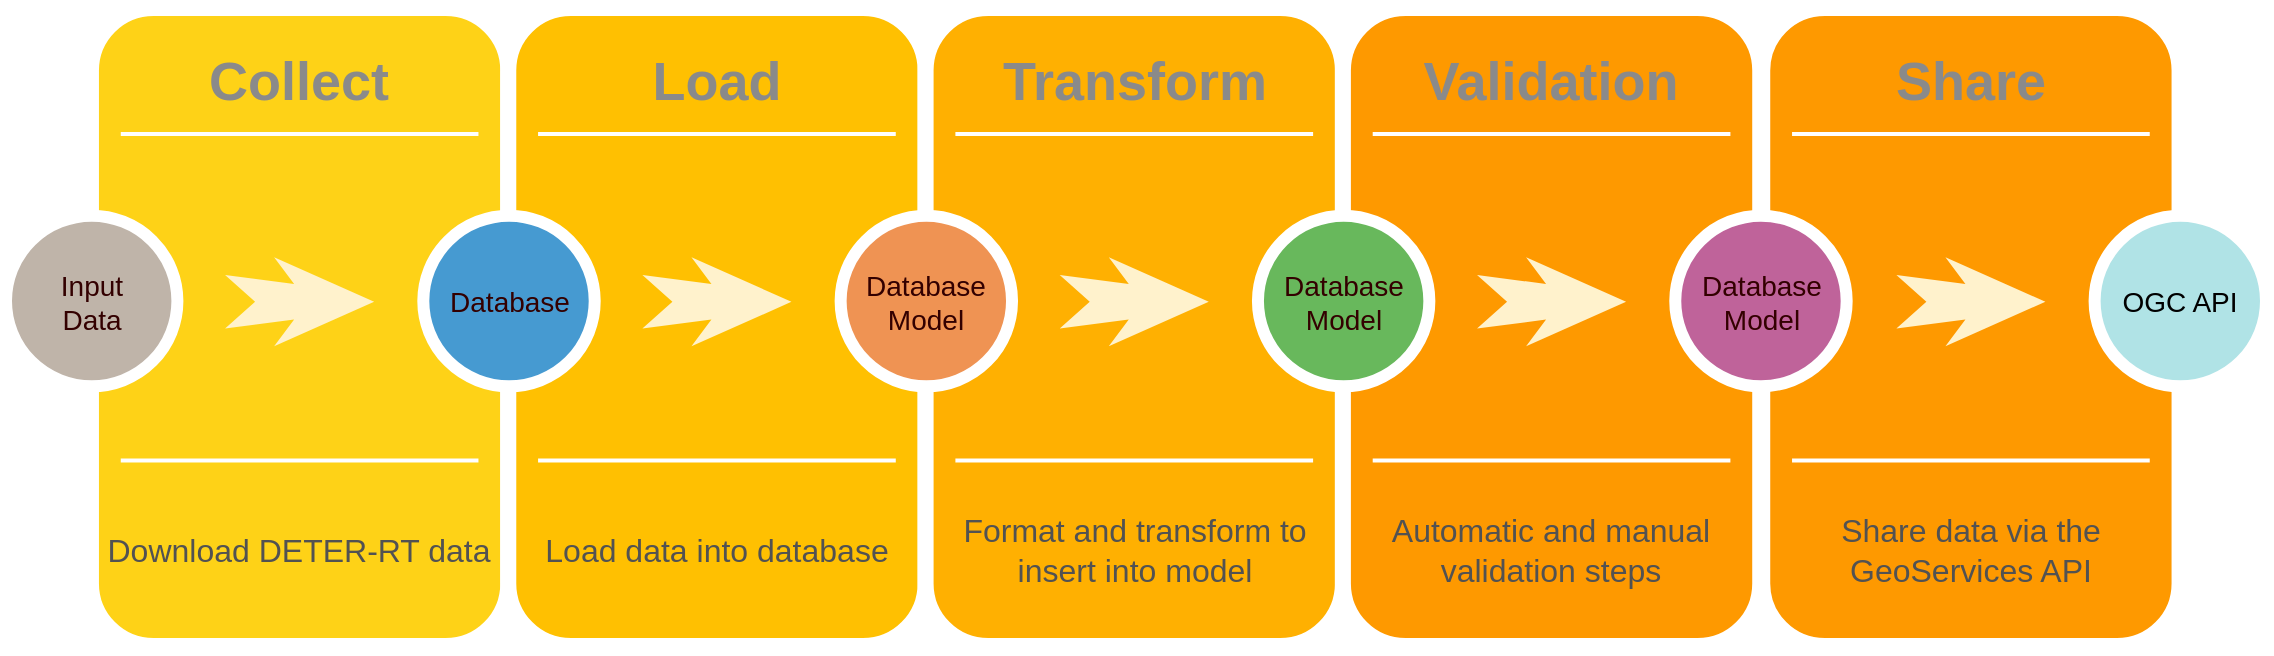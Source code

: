 <mxfile version="27.0.9" pages="4">
  <diagram id="KdLmRkrfoGdCL5Gr1GPr" name="business">
    <mxGraphModel dx="2037" dy="1204" grid="1" gridSize="10" guides="1" tooltips="1" connect="1" arrows="1" fold="1" page="1" pageScale="1" pageWidth="1169" pageHeight="827" math="0" shadow="0">
      <root>
        <mxCell id="0" />
        <mxCell id="1" parent="0" />
        <mxCell id="50MJNtDp_tGU8wM9RVK2-2" value="" style="group" vertex="1" connectable="0" parent="1">
          <mxGeometry x="19" y="230" width="1130" height="319" as="geometry" />
        </mxCell>
        <mxCell id="CMUET6fNXDdGKmZIASt0-2" value="" style="whiteSpace=wrap;html=1;rounded=1;shadow=0;strokeWidth=8;fontSize=20;align=center;fillColor=#FE9900;strokeColor=#FFFFFF;movable=1;resizable=1;rotatable=1;deletable=1;editable=1;locked=0;connectable=1;" parent="50MJNtDp_tGU8wM9RVK2-2" vertex="1">
          <mxGeometry x="878.119" width="208.658" height="319" as="geometry" />
        </mxCell>
        <mxCell id="CMUET6fNXDdGKmZIASt0-3" value="Share" style="text;html=1;strokeColor=none;fillColor=none;align=center;verticalAlign=middle;whiteSpace=wrap;rounded=0;shadow=0;fontSize=27;fontColor=#8A8A8A;fontStyle=1;movable=1;resizable=1;rotatable=1;deletable=1;editable=1;locked=0;connectable=1;" parent="50MJNtDp_tGU8wM9RVK2-2" vertex="1">
          <mxGeometry x="878.119" y="14.837" width="208.658" height="44.512" as="geometry" />
        </mxCell>
        <mxCell id="CMUET6fNXDdGKmZIASt0-4" value="&lt;font style=&quot;font-size: 16px;&quot;&gt;Share data via the GeoServices API&lt;/font&gt;" style="text;html=1;strokeColor=none;fillColor=none;align=center;verticalAlign=middle;whiteSpace=wrap;rounded=0;shadow=0;fontSize=14;fontColor=#525252;movable=1;resizable=1;rotatable=1;deletable=1;editable=1;locked=0;connectable=1;" parent="50MJNtDp_tGU8wM9RVK2-2" vertex="1">
          <mxGeometry x="878.119" y="237.395" width="208.658" height="66.767" as="geometry" />
        </mxCell>
        <mxCell id="CMUET6fNXDdGKmZIASt0-5" value="" style="line;strokeWidth=2;html=1;rounded=0;shadow=0;fontSize=27;align=center;fillColor=none;strokeColor=#FFFFFF;movable=1;resizable=1;rotatable=1;deletable=1;editable=1;locked=0;connectable=1;" parent="50MJNtDp_tGU8wM9RVK2-2" vertex="1">
          <mxGeometry x="893.024" y="59.349" width="178.85" height="7.419" as="geometry" />
        </mxCell>
        <mxCell id="CMUET6fNXDdGKmZIASt0-6" value="" style="line;strokeWidth=2;html=1;rounded=0;shadow=0;fontSize=27;align=center;fillColor=none;strokeColor=#FFFFFF;movable=1;resizable=1;rotatable=1;deletable=1;editable=1;locked=0;connectable=1;" parent="50MJNtDp_tGU8wM9RVK2-2" vertex="1">
          <mxGeometry x="893.024" y="222.558" width="178.85" height="7.419" as="geometry" />
        </mxCell>
        <mxCell id="CMUET6fNXDdGKmZIASt0-7" value="" style="html=1;shadow=0;dashed=0;align=center;verticalAlign=middle;shape=mxgraph.arrows2.stylisedArrow;dy=0.6;dx=40;notch=15;feather=0.4;rounded=0;strokeWidth=1;fontSize=27;strokeColor=none;fillColor=#fff2cc;fontColor=#330000;movable=1;resizable=1;rotatable=1;deletable=1;editable=1;locked=0;connectable=1;" parent="50MJNtDp_tGU8wM9RVK2-2" vertex="1">
          <mxGeometry x="945.188" y="124.633" width="74.521" height="44.512" as="geometry" />
        </mxCell>
        <mxCell id="CMUET6fNXDdGKmZIASt0-8" value="OGC API" style="ellipse;whiteSpace=wrap;html=1;rounded=0;shadow=0;strokeWidth=6;fontSize=14;align=center;fillColor=#b0e3e6;strokeColor=#FFFFFF;movable=1;resizable=1;rotatable=1;deletable=1;editable=1;locked=0;connectable=1;" parent="50MJNtDp_tGU8wM9RVK2-2" vertex="1">
          <mxGeometry x="1044.301" y="103.86" width="85.699" height="85.314" as="geometry" />
        </mxCell>
        <mxCell id="AR-CsDyRlZLZ9wPOQ3GS-30" value="" style="group;movable=1;resizable=1;rotatable=1;deletable=1;editable=1;locked=0;connectable=1;" parent="50MJNtDp_tGU8wM9RVK2-2" vertex="1" connectable="0">
          <mxGeometry width="920.333" height="319" as="geometry" />
        </mxCell>
        <mxCell id="AR-CsDyRlZLZ9wPOQ3GS-1" value="" style="whiteSpace=wrap;html=1;rounded=1;shadow=0;strokeWidth=8;fontSize=20;align=center;fillColor=#FED217;strokeColor=#FFFFFF;movable=1;resizable=1;rotatable=1;deletable=1;editable=1;locked=0;connectable=1;" parent="AR-CsDyRlZLZ9wPOQ3GS-30" vertex="1">
          <mxGeometry x="42.477" width="208.658" height="319" as="geometry" />
        </mxCell>
        <mxCell id="AR-CsDyRlZLZ9wPOQ3GS-2" value="Collect" style="text;html=1;strokeColor=none;fillColor=none;align=center;verticalAlign=middle;whiteSpace=wrap;rounded=0;shadow=0;fontSize=27;fontColor=#8A8A8A;fontStyle=1;movable=1;resizable=1;rotatable=1;deletable=1;editable=1;locked=0;connectable=1;" parent="AR-CsDyRlZLZ9wPOQ3GS-30" vertex="1">
          <mxGeometry x="42.477" y="14.837" width="208.658" height="44.512" as="geometry" />
        </mxCell>
        <mxCell id="AR-CsDyRlZLZ9wPOQ3GS-3" value="&lt;span style=&quot;font-size: 16px;&quot;&gt;Download DETER-RT data&lt;/span&gt;" style="text;html=1;strokeColor=none;fillColor=none;align=center;verticalAlign=middle;whiteSpace=wrap;rounded=0;shadow=0;fontSize=14;fontColor=#525252;movable=1;resizable=1;rotatable=1;deletable=1;editable=1;locked=0;connectable=1;" parent="AR-CsDyRlZLZ9wPOQ3GS-30" vertex="1">
          <mxGeometry x="42.477" y="237.395" width="208.658" height="66.767" as="geometry" />
        </mxCell>
        <mxCell id="AR-CsDyRlZLZ9wPOQ3GS-4" value="" style="line;strokeWidth=2;html=1;rounded=0;shadow=0;fontSize=27;align=center;fillColor=none;strokeColor=#FFFFFF;movable=1;resizable=1;rotatable=1;deletable=1;editable=1;locked=0;connectable=1;" parent="AR-CsDyRlZLZ9wPOQ3GS-30" vertex="1">
          <mxGeometry x="57.381" y="59.349" width="178.85" height="7.419" as="geometry" />
        </mxCell>
        <mxCell id="AR-CsDyRlZLZ9wPOQ3GS-5" value="" style="line;strokeWidth=2;html=1;rounded=0;shadow=0;fontSize=27;align=center;fillColor=none;strokeColor=#FFFFFF;movable=1;resizable=1;rotatable=1;deletable=1;editable=1;locked=0;connectable=1;" parent="AR-CsDyRlZLZ9wPOQ3GS-30" vertex="1">
          <mxGeometry x="57.381" y="222.558" width="178.85" height="7.419" as="geometry" />
        </mxCell>
        <mxCell id="AR-CsDyRlZLZ9wPOQ3GS-6" value="Input&lt;div&gt;Data&lt;/div&gt;" style="ellipse;whiteSpace=wrap;html=1;rounded=0;shadow=0;strokeWidth=6;fontSize=14;align=center;fillColor=#BFB4A9;strokeColor=#FFFFFF;fontColor=#330000;movable=1;resizable=1;rotatable=1;deletable=1;editable=1;locked=0;connectable=1;" parent="AR-CsDyRlZLZ9wPOQ3GS-30" vertex="1">
          <mxGeometry y="103.86" width="85.699" height="85.314" as="geometry" />
        </mxCell>
        <mxCell id="AR-CsDyRlZLZ9wPOQ3GS-7" value="" style="html=1;shadow=0;dashed=0;align=center;verticalAlign=middle;shape=mxgraph.arrows2.stylisedArrow;dy=0.6;dx=40;notch=15;feather=0.4;rounded=0;strokeWidth=1;fontSize=27;strokeColor=none;fillColor=#fff2cc;fontColor=#330000;movable=1;resizable=1;rotatable=1;deletable=1;editable=1;locked=0;connectable=1;" parent="AR-CsDyRlZLZ9wPOQ3GS-30" vertex="1">
          <mxGeometry x="109.546" y="124.633" width="74.521" height="44.512" as="geometry" />
        </mxCell>
        <mxCell id="AR-CsDyRlZLZ9wPOQ3GS-8" value="" style="whiteSpace=wrap;html=1;rounded=1;shadow=0;strokeWidth=8;fontSize=20;align=center;fillColor=#FFC001;strokeColor=#FFFFFF;movable=1;resizable=1;rotatable=1;deletable=1;editable=1;locked=0;connectable=1;" parent="AR-CsDyRlZLZ9wPOQ3GS-30" vertex="1">
          <mxGeometry x="251.135" width="208.658" height="319" as="geometry" />
        </mxCell>
        <mxCell id="AR-CsDyRlZLZ9wPOQ3GS-9" value="Load" style="text;html=1;strokeColor=none;fillColor=none;align=center;verticalAlign=middle;whiteSpace=wrap;rounded=0;shadow=0;fontSize=27;fontColor=#8A8A8A;fontStyle=1;movable=1;resizable=1;rotatable=1;deletable=1;editable=1;locked=0;connectable=1;" parent="AR-CsDyRlZLZ9wPOQ3GS-30" vertex="1">
          <mxGeometry x="251.135" y="14.837" width="208.658" height="44.512" as="geometry" />
        </mxCell>
        <mxCell id="AR-CsDyRlZLZ9wPOQ3GS-10" value="&lt;font style=&quot;font-size: 16px;&quot;&gt;Load data into database&lt;/font&gt;" style="text;html=1;strokeColor=none;fillColor=none;align=center;verticalAlign=middle;whiteSpace=wrap;rounded=0;shadow=0;fontSize=14;fontColor=#525252;movable=1;resizable=1;rotatable=1;deletable=1;editable=1;locked=0;connectable=1;" parent="AR-CsDyRlZLZ9wPOQ3GS-30" vertex="1">
          <mxGeometry x="251.135" y="237.395" width="208.658" height="66.767" as="geometry" />
        </mxCell>
        <mxCell id="AR-CsDyRlZLZ9wPOQ3GS-11" value="" style="line;strokeWidth=2;html=1;rounded=0;shadow=0;fontSize=27;align=center;fillColor=none;strokeColor=#FFFFFF;movable=1;resizable=1;rotatable=1;deletable=1;editable=1;locked=0;connectable=1;" parent="AR-CsDyRlZLZ9wPOQ3GS-30" vertex="1">
          <mxGeometry x="266.04" y="59.349" width="178.85" height="7.419" as="geometry" />
        </mxCell>
        <mxCell id="AR-CsDyRlZLZ9wPOQ3GS-12" value="" style="line;strokeWidth=2;html=1;rounded=0;shadow=0;fontSize=27;align=center;fillColor=none;strokeColor=#FFFFFF;movable=1;resizable=1;rotatable=1;deletable=1;editable=1;locked=0;connectable=1;" parent="AR-CsDyRlZLZ9wPOQ3GS-30" vertex="1">
          <mxGeometry x="266.04" y="222.558" width="178.85" height="7.419" as="geometry" />
        </mxCell>
        <mxCell id="AR-CsDyRlZLZ9wPOQ3GS-13" value="Database" style="ellipse;whiteSpace=wrap;html=1;rounded=0;shadow=0;strokeWidth=6;fontSize=14;align=center;fillColor=#469AD1;strokeColor=#FFFFFF;fontColor=#330000;movable=1;resizable=1;rotatable=1;deletable=1;editable=1;locked=0;connectable=1;" parent="AR-CsDyRlZLZ9wPOQ3GS-30" vertex="1">
          <mxGeometry x="208.658" y="103.86" width="85.699" height="85.314" as="geometry" />
        </mxCell>
        <mxCell id="AR-CsDyRlZLZ9wPOQ3GS-14" value="" style="html=1;shadow=0;dashed=0;align=center;verticalAlign=middle;shape=mxgraph.arrows2.stylisedArrow;dy=0.6;dx=40;notch=15;feather=0.4;rounded=0;strokeWidth=1;fontSize=27;strokeColor=none;fillColor=#fff2cc;fontColor=#330000;movable=1;resizable=1;rotatable=1;deletable=1;editable=1;locked=0;connectable=1;" parent="AR-CsDyRlZLZ9wPOQ3GS-30" vertex="1">
          <mxGeometry x="318.204" y="124.633" width="74.521" height="44.512" as="geometry" />
        </mxCell>
        <mxCell id="AR-CsDyRlZLZ9wPOQ3GS-15" value="" style="whiteSpace=wrap;html=1;rounded=1;shadow=0;strokeWidth=8;fontSize=20;align=center;fillColor=#FFB001;strokeColor=#FFFFFF;movable=1;resizable=1;rotatable=1;deletable=1;editable=1;locked=0;connectable=1;" parent="AR-CsDyRlZLZ9wPOQ3GS-30" vertex="1">
          <mxGeometry x="459.794" width="208.658" height="319" as="geometry" />
        </mxCell>
        <mxCell id="AR-CsDyRlZLZ9wPOQ3GS-16" value="Transform" style="text;html=1;strokeColor=none;fillColor=none;align=center;verticalAlign=middle;whiteSpace=wrap;rounded=0;shadow=0;fontSize=27;fontColor=#8A8A8A;fontStyle=1;movable=1;resizable=1;rotatable=1;deletable=1;editable=1;locked=0;connectable=1;" parent="AR-CsDyRlZLZ9wPOQ3GS-30" vertex="1">
          <mxGeometry x="459.794" y="14.837" width="208.658" height="44.512" as="geometry" />
        </mxCell>
        <mxCell id="AR-CsDyRlZLZ9wPOQ3GS-17" value="&lt;font style=&quot;font-size: 16px;&quot;&gt;Format and transform to insert into model&lt;/font&gt;" style="text;html=1;strokeColor=none;fillColor=none;align=center;verticalAlign=middle;whiteSpace=wrap;rounded=0;shadow=0;fontSize=14;fontColor=#525252;movable=1;resizable=1;rotatable=1;deletable=1;editable=1;locked=0;connectable=1;" parent="AR-CsDyRlZLZ9wPOQ3GS-30" vertex="1">
          <mxGeometry x="459.794" y="237.395" width="208.658" height="66.767" as="geometry" />
        </mxCell>
        <mxCell id="AR-CsDyRlZLZ9wPOQ3GS-18" value="" style="line;strokeWidth=2;html=1;rounded=0;shadow=0;fontSize=27;align=center;fillColor=none;strokeColor=#FFFFFF;movable=1;resizable=1;rotatable=1;deletable=1;editable=1;locked=0;connectable=1;" parent="AR-CsDyRlZLZ9wPOQ3GS-30" vertex="1">
          <mxGeometry x="474.698" y="59.349" width="178.85" height="7.419" as="geometry" />
        </mxCell>
        <mxCell id="AR-CsDyRlZLZ9wPOQ3GS-19" value="" style="line;strokeWidth=2;html=1;rounded=0;shadow=0;fontSize=27;align=center;fillColor=none;strokeColor=#FFFFFF;movable=1;resizable=1;rotatable=1;deletable=1;editable=1;locked=0;connectable=1;" parent="AR-CsDyRlZLZ9wPOQ3GS-30" vertex="1">
          <mxGeometry x="474.698" y="222.558" width="178.85" height="7.419" as="geometry" />
        </mxCell>
        <mxCell id="AR-CsDyRlZLZ9wPOQ3GS-20" value="Database&lt;div&gt;Model&lt;/div&gt;" style="ellipse;whiteSpace=wrap;html=1;rounded=0;shadow=0;strokeWidth=6;fontSize=14;align=center;fillColor=#EF9353;strokeColor=#FFFFFF;fontColor=#330000;movable=1;resizable=1;rotatable=1;deletable=1;editable=1;locked=0;connectable=1;" parent="AR-CsDyRlZLZ9wPOQ3GS-30" vertex="1">
          <mxGeometry x="417.317" y="103.86" width="85.699" height="85.314" as="geometry" />
        </mxCell>
        <mxCell id="AR-CsDyRlZLZ9wPOQ3GS-21" value="" style="html=1;shadow=0;dashed=0;align=center;verticalAlign=middle;shape=mxgraph.arrows2.stylisedArrow;dy=0.6;dx=40;notch=15;feather=0.4;rounded=0;strokeWidth=1;fontSize=27;strokeColor=none;fillColor=#fff2cc;fontColor=#330000;movable=1;resizable=1;rotatable=1;deletable=1;editable=1;locked=0;connectable=1;" parent="AR-CsDyRlZLZ9wPOQ3GS-30" vertex="1">
          <mxGeometry x="526.863" y="124.633" width="74.521" height="44.512" as="geometry" />
        </mxCell>
        <mxCell id="AR-CsDyRlZLZ9wPOQ3GS-22" value="" style="whiteSpace=wrap;html=1;rounded=1;shadow=0;strokeWidth=8;fontSize=20;align=center;fillColor=#FE9900;strokeColor=#FFFFFF;movable=1;resizable=1;rotatable=1;deletable=1;editable=1;locked=0;connectable=1;" parent="AR-CsDyRlZLZ9wPOQ3GS-30" vertex="1">
          <mxGeometry x="668.452" width="208.658" height="319" as="geometry" />
        </mxCell>
        <mxCell id="AR-CsDyRlZLZ9wPOQ3GS-23" value="Validation" style="text;html=1;strokeColor=none;fillColor=none;align=center;verticalAlign=middle;whiteSpace=wrap;rounded=0;shadow=0;fontSize=27;fontColor=#8A8A8A;fontStyle=1;movable=1;resizable=1;rotatable=1;deletable=1;editable=1;locked=0;connectable=1;" parent="AR-CsDyRlZLZ9wPOQ3GS-30" vertex="1">
          <mxGeometry x="668.452" y="14.837" width="208.658" height="44.512" as="geometry" />
        </mxCell>
        <mxCell id="AR-CsDyRlZLZ9wPOQ3GS-24" value="&lt;font style=&quot;font-size: 16px;&quot;&gt;Automatic and manual validation steps&lt;/font&gt;" style="text;html=1;strokeColor=none;fillColor=none;align=center;verticalAlign=middle;whiteSpace=wrap;rounded=0;shadow=0;fontSize=14;fontColor=#525252;movable=1;resizable=1;rotatable=1;deletable=1;editable=1;locked=0;connectable=1;" parent="AR-CsDyRlZLZ9wPOQ3GS-30" vertex="1">
          <mxGeometry x="668.452" y="237.395" width="208.658" height="66.767" as="geometry" />
        </mxCell>
        <mxCell id="AR-CsDyRlZLZ9wPOQ3GS-25" value="" style="line;strokeWidth=2;html=1;rounded=0;shadow=0;fontSize=27;align=center;fillColor=none;strokeColor=#FFFFFF;movable=1;resizable=1;rotatable=1;deletable=1;editable=1;locked=0;connectable=1;" parent="AR-CsDyRlZLZ9wPOQ3GS-30" vertex="1">
          <mxGeometry x="683.357" y="59.349" width="178.85" height="7.419" as="geometry" />
        </mxCell>
        <mxCell id="AR-CsDyRlZLZ9wPOQ3GS-26" value="" style="line;strokeWidth=2;html=1;rounded=0;shadow=0;fontSize=27;align=center;fillColor=none;strokeColor=#FFFFFF;movable=1;resizable=1;rotatable=1;deletable=1;editable=1;locked=0;connectable=1;" parent="AR-CsDyRlZLZ9wPOQ3GS-30" vertex="1">
          <mxGeometry x="683.357" y="222.558" width="178.85" height="7.419" as="geometry" />
        </mxCell>
        <mxCell id="AR-CsDyRlZLZ9wPOQ3GS-27" value="Database&lt;div&gt;Model&lt;/div&gt;" style="ellipse;whiteSpace=wrap;html=1;rounded=0;shadow=0;strokeWidth=6;fontSize=14;align=center;fillColor=#68B85C;strokeColor=#FFFFFF;fontColor=#330000;movable=1;resizable=1;rotatable=1;deletable=1;editable=1;locked=0;connectable=1;" parent="AR-CsDyRlZLZ9wPOQ3GS-30" vertex="1">
          <mxGeometry x="625.975" y="103.86" width="85.699" height="85.314" as="geometry" />
        </mxCell>
        <mxCell id="AR-CsDyRlZLZ9wPOQ3GS-28" value="" style="html=1;shadow=0;dashed=0;align=center;verticalAlign=middle;shape=mxgraph.arrows2.stylisedArrow;dy=0.6;dx=40;notch=15;feather=0.4;rounded=0;strokeWidth=1;fontSize=27;strokeColor=none;fillColor=#fff2cc;fontColor=#330000;movable=1;resizable=1;rotatable=1;deletable=1;editable=1;locked=0;connectable=1;" parent="AR-CsDyRlZLZ9wPOQ3GS-30" vertex="1">
          <mxGeometry x="735.521" y="124.633" width="74.521" height="44.512" as="geometry" />
        </mxCell>
        <mxCell id="AR-CsDyRlZLZ9wPOQ3GS-29" value="Database&lt;div&gt;Model&lt;/div&gt;" style="ellipse;whiteSpace=wrap;html=1;rounded=0;shadow=0;strokeWidth=6;fontSize=14;align=center;fillColor=#BF639A;strokeColor=#FFFFFF;fontColor=#330000;movable=1;resizable=1;rotatable=1;deletable=1;editable=1;locked=0;connectable=1;" parent="AR-CsDyRlZLZ9wPOQ3GS-30" vertex="1">
          <mxGeometry x="834.634" y="103.86" width="85.699" height="85.314" as="geometry" />
        </mxCell>
      </root>
    </mxGraphModel>
  </diagram>
  <diagram id="qberqPjL0GDTSJnFR01o" name="technology-stack">
    <mxGraphModel dx="1426" dy="843" grid="1" gridSize="10" guides="1" tooltips="1" connect="1" arrows="1" fold="1" page="1" pageScale="1" pageWidth="1169" pageHeight="827" math="0" shadow="0">
      <root>
        <mxCell id="0" />
        <mxCell id="1" parent="0" />
        <mxCell id="IajLatW9QdrDkpmKzbYh-33" value="" style="ellipse;shape=cloud;whiteSpace=wrap;html=1;" parent="1" vertex="1">
          <mxGeometry x="270" y="80" width="710" height="170" as="geometry" />
        </mxCell>
        <mxCell id="IajLatW9QdrDkpmKzbYh-6" value="Apache AirFlow" style="rounded=1;whiteSpace=wrap;html=1;verticalAlign=top;" parent="1" vertex="1">
          <mxGeometry x="210" y="315" width="560" height="250" as="geometry" />
        </mxCell>
        <mxCell id="IajLatW9QdrDkpmKzbYh-1" value="PostgreSQL/PostGIS" style="shape=cylinder3;whiteSpace=wrap;html=1;boundedLbl=1;backgroundOutline=1;size=15;" parent="1" vertex="1">
          <mxGeometry x="410" y="685" width="160" height="90" as="geometry" />
        </mxCell>
        <mxCell id="IajLatW9QdrDkpmKzbYh-9" style="edgeStyle=orthogonalEdgeStyle;rounded=0;orthogonalLoop=1;jettySize=auto;html=1;entryX=0.5;entryY=0;entryDx=0;entryDy=0;" parent="1" source="IajLatW9QdrDkpmKzbYh-4" target="IajLatW9QdrDkpmKzbYh-6" edge="1">
          <mxGeometry relative="1" as="geometry" />
        </mxCell>
        <mxCell id="IajLatW9QdrDkpmKzbYh-4" value="Data Sources" style="ellipse;shape=cloud;whiteSpace=wrap;html=1;" parent="1" vertex="1">
          <mxGeometry x="430" y="131" width="120" height="80" as="geometry" />
        </mxCell>
        <mxCell id="IajLatW9QdrDkpmKzbYh-5" value="Data O&lt;span style=&quot;background-color: initial;&quot;&gt;utput&lt;/span&gt;" style="ellipse;shape=cloud;whiteSpace=wrap;html=1;" parent="1" vertex="1">
          <mxGeometry x="766" y="131" width="120" height="80" as="geometry" />
        </mxCell>
        <mxCell id="IajLatW9QdrDkpmKzbYh-12" style="edgeStyle=orthogonalEdgeStyle;rounded=0;orthogonalLoop=1;jettySize=auto;html=1;entryX=0.5;entryY=0;entryDx=0;entryDy=0;entryPerimeter=0;exitX=0.5;exitY=1;exitDx=0;exitDy=0;" parent="1" source="IajLatW9QdrDkpmKzbYh-6" target="IajLatW9QdrDkpmKzbYh-1" edge="1">
          <mxGeometry relative="1" as="geometry" />
        </mxCell>
        <mxCell id="IajLatW9QdrDkpmKzbYh-13" value="WMS/WFS" style="rounded=1;whiteSpace=wrap;html=1;verticalAlign=top;" parent="1" vertex="1">
          <mxGeometry x="718" y="682" width="227" height="95" as="geometry" />
        </mxCell>
        <mxCell id="IajLatW9QdrDkpmKzbYh-16" value="HTTP" style="rounded=0;orthogonalLoop=1;jettySize=auto;html=1;entryX=0.55;entryY=0.95;entryDx=0;entryDy=0;entryPerimeter=0;exitX=0.5;exitY=0;exitDx=0;exitDy=0;" parent="1" source="IajLatW9QdrDkpmKzbYh-13" target="IajLatW9QdrDkpmKzbYh-5" edge="1">
          <mxGeometry relative="1" as="geometry" />
        </mxCell>
        <mxCell id="IajLatW9QdrDkpmKzbYh-18" value="Python Scripts" style="swimlane;html=1;startSize=20;horizontal=0;childLayout=flowLayout;flowOrientation=west;resizable=0;interRankCellSpacing=50;containerType=tree;fontSize=12;" parent="1" vertex="1">
          <mxGeometry x="260" y="365" width="460" height="150" as="geometry" />
        </mxCell>
        <mxCell id="IajLatW9QdrDkpmKzbYh-19" value="Start" style="whiteSpace=wrap;html=1;" parent="IajLatW9QdrDkpmKzbYh-18" vertex="1">
          <mxGeometry x="40" y="55" width="100" height="40" as="geometry" />
        </mxCell>
        <mxCell id="IajLatW9QdrDkpmKzbYh-20" value="Task" style="whiteSpace=wrap;html=1;" parent="IajLatW9QdrDkpmKzbYh-18" vertex="1">
          <mxGeometry x="190" y="20" width="100" height="40" as="geometry" />
        </mxCell>
        <mxCell id="IajLatW9QdrDkpmKzbYh-21" value="" style="html=1;rounded=1;curved=0;sourcePerimeterSpacing=0;targetPerimeterSpacing=0;startSize=6;endSize=6;noEdgeStyle=1;orthogonal=1;" parent="IajLatW9QdrDkpmKzbYh-18" source="IajLatW9QdrDkpmKzbYh-19" target="IajLatW9QdrDkpmKzbYh-20" edge="1">
          <mxGeometry relative="1" as="geometry">
            <Array as="points">
              <mxPoint x="152" y="67.5" />
              <mxPoint x="178" y="40" />
            </Array>
          </mxGeometry>
        </mxCell>
        <mxCell id="IajLatW9QdrDkpmKzbYh-22" value="Task" style="whiteSpace=wrap;html=1;" parent="IajLatW9QdrDkpmKzbYh-18" vertex="1">
          <mxGeometry x="190" y="90" width="100" height="40" as="geometry" />
        </mxCell>
        <mxCell id="IajLatW9QdrDkpmKzbYh-23" value="" style="html=1;rounded=1;curved=0;sourcePerimeterSpacing=0;targetPerimeterSpacing=0;startSize=6;endSize=6;noEdgeStyle=1;orthogonal=1;" parent="IajLatW9QdrDkpmKzbYh-18" source="IajLatW9QdrDkpmKzbYh-19" target="IajLatW9QdrDkpmKzbYh-22" edge="1">
          <mxGeometry relative="1" as="geometry">
            <Array as="points">
              <mxPoint x="152" y="82.5" />
              <mxPoint x="178" y="110" />
            </Array>
          </mxGeometry>
        </mxCell>
        <mxCell id="IajLatW9QdrDkpmKzbYh-24" value="End" style="whiteSpace=wrap;html=1;" parent="IajLatW9QdrDkpmKzbYh-18" vertex="1">
          <mxGeometry x="340" y="55" width="100" height="40" as="geometry" />
        </mxCell>
        <mxCell id="IajLatW9QdrDkpmKzbYh-25" value="" style="html=1;rounded=1;curved=0;sourcePerimeterSpacing=0;targetPerimeterSpacing=0;startSize=6;endSize=6;noEdgeStyle=1;orthogonal=1;" parent="IajLatW9QdrDkpmKzbYh-18" source="IajLatW9QdrDkpmKzbYh-20" target="IajLatW9QdrDkpmKzbYh-24" edge="1">
          <mxGeometry relative="1" as="geometry">
            <Array as="points">
              <mxPoint x="302" y="40" />
              <mxPoint x="328" y="67.5" />
            </Array>
          </mxGeometry>
        </mxCell>
        <mxCell id="IajLatW9QdrDkpmKzbYh-26" value="" style="html=1;rounded=1;curved=0;sourcePerimeterSpacing=0;targetPerimeterSpacing=0;startSize=6;endSize=6;noEdgeStyle=1;orthogonal=1;" parent="IajLatW9QdrDkpmKzbYh-18" source="IajLatW9QdrDkpmKzbYh-22" target="IajLatW9QdrDkpmKzbYh-24" edge="1">
          <mxGeometry relative="1" as="geometry">
            <Array as="points">
              <mxPoint x="302" y="110" />
              <mxPoint x="328" y="82.5" />
            </Array>
          </mxGeometry>
        </mxCell>
        <mxCell id="IajLatW9QdrDkpmKzbYh-32" style="edgeStyle=orthogonalEdgeStyle;rounded=0;orthogonalLoop=1;jettySize=auto;html=1;entryX=0;entryY=0.5;entryDx=0;entryDy=0;exitX=1;exitY=0.5;exitDx=0;exitDy=0;exitPerimeter=0;" parent="1" source="IajLatW9QdrDkpmKzbYh-1" target="IajLatW9QdrDkpmKzbYh-13" edge="1">
          <mxGeometry relative="1" as="geometry">
            <mxPoint x="572.39" y="730" as="sourcePoint" />
          </mxGeometry>
        </mxCell>
        <mxCell id="IajLatW9QdrDkpmKzbYh-36" value="Architecture - emphasis on technology stack" style="text;html=1;align=center;verticalAlign=middle;whiteSpace=wrap;rounded=0;fontSize=22;fillColor=#f9f7ed;strokeColor=none;" parent="1" vertex="1">
          <mxGeometry x="10" y="10" width="1150" height="30" as="geometry" />
        </mxCell>
        <mxCell id="rWJQKuLmfGfsMoR6MwH--1" value="&lt;font style=&quot;font-size: 23px;&quot;&gt;GeoServer&lt;/font&gt;" style="text;html=1;align=center;verticalAlign=middle;whiteSpace=wrap;rounded=0;" parent="1" vertex="1">
          <mxGeometry x="758" y="720" width="150" height="30" as="geometry" />
        </mxCell>
      </root>
    </mxGraphModel>
  </diagram>
  <diagram id="J6mVg_R12t65c0mROgo_" name="database-model">
    <mxGraphModel dx="1426" dy="843" grid="1" gridSize="10" guides="1" tooltips="1" connect="1" arrows="1" fold="1" page="1" pageScale="1" pageWidth="1169" pageHeight="827" math="0" shadow="0">
      <root>
        <mxCell id="0" />
        <mxCell id="1" parent="0" />
        <mxCell id="4hYLYtq2qR0aAzPHBu0g-11" value="&lt;font style=&quot;font-size: 14px;&quot;&gt;Temporary tables&lt;/font&gt;" style="rounded=0;whiteSpace=wrap;html=1;verticalAlign=top;fillColor=#FFFFCC;strokeColor=#36393d;fillStyle=auto;" parent="1" vertex="1">
          <mxGeometry x="60" y="510" width="740" height="260" as="geometry" />
        </mxCell>
        <mxCell id="r4MF4GPGzqk9vXJViZ13-1" value="&lt;font style=&quot;font-size: 14px;&quot;&gt;Control metadata&lt;/font&gt;" style="rounded=0;whiteSpace=wrap;html=1;verticalAlign=top;fillColor=#f9f7ed;strokeColor=#36393d;labelPosition=center;verticalLabelPosition=middle;align=center;" parent="1" vertex="1">
          <mxGeometry x="60" y="154" width="560" height="260" as="geometry" />
        </mxCell>
        <mxCell id="wMYnWkyyHrutZuFhrJjn-1" value="Architecture - database model" style="text;html=1;align=center;verticalAlign=middle;whiteSpace=wrap;rounded=0;fontSize=22;fillColor=#f9f7ed;strokeColor=none;" parent="1" vertex="1">
          <mxGeometry x="10" y="10" width="1150" height="30" as="geometry" />
        </mxCell>
        <mxCell id="vNuwuppjFEpVA2X0w68O-80" value="shapefile_01" style="shape=table;startSize=30;container=1;collapsible=1;childLayout=tableLayout;fixedRows=1;rowLines=0;fontStyle=1;align=center;resizeLast=1;html=1;" parent="1" vertex="1">
          <mxGeometry x="90" y="560" width="180" height="180" as="geometry" />
        </mxCell>
        <mxCell id="vNuwuppjFEpVA2X0w68O-81" value="" style="shape=tableRow;horizontal=0;startSize=0;swimlaneHead=0;swimlaneBody=0;fillColor=none;collapsible=0;dropTarget=0;points=[[0,0.5],[1,0.5]];portConstraint=eastwest;top=0;left=0;right=0;bottom=1;" parent="vNuwuppjFEpVA2X0w68O-80" vertex="1">
          <mxGeometry y="30" width="180" height="30" as="geometry" />
        </mxCell>
        <mxCell id="vNuwuppjFEpVA2X0w68O-82" value="PK" style="shape=partialRectangle;connectable=0;fillColor=none;top=0;left=0;bottom=0;right=0;fontStyle=1;overflow=hidden;whiteSpace=wrap;html=1;" parent="vNuwuppjFEpVA2X0w68O-81" vertex="1">
          <mxGeometry width="30" height="30" as="geometry">
            <mxRectangle width="30" height="30" as="alternateBounds" />
          </mxGeometry>
        </mxCell>
        <mxCell id="vNuwuppjFEpVA2X0w68O-83" value="UniqueID" style="shape=partialRectangle;connectable=0;fillColor=none;top=0;left=0;bottom=0;right=0;align=left;spacingLeft=6;fontStyle=5;overflow=hidden;whiteSpace=wrap;html=1;" parent="vNuwuppjFEpVA2X0w68O-81" vertex="1">
          <mxGeometry x="30" width="150" height="30" as="geometry">
            <mxRectangle width="150" height="30" as="alternateBounds" />
          </mxGeometry>
        </mxCell>
        <mxCell id="vNuwuppjFEpVA2X0w68O-87" value="" style="shape=tableRow;horizontal=0;startSize=0;swimlaneHead=0;swimlaneBody=0;fillColor=none;collapsible=0;dropTarget=0;points=[[0,0.5],[1,0.5]];portConstraint=eastwest;top=0;left=0;right=0;bottom=0;" parent="vNuwuppjFEpVA2X0w68O-80" vertex="1">
          <mxGeometry y="60" width="180" height="30" as="geometry" />
        </mxCell>
        <mxCell id="vNuwuppjFEpVA2X0w68O-88" value="" style="shape=partialRectangle;connectable=0;fillColor=none;top=0;left=0;bottom=0;right=0;editable=1;overflow=hidden;whiteSpace=wrap;html=1;" parent="vNuwuppjFEpVA2X0w68O-87" vertex="1">
          <mxGeometry width="30" height="30" as="geometry">
            <mxRectangle width="30" height="30" as="alternateBounds" />
          </mxGeometry>
        </mxCell>
        <mxCell id="vNuwuppjFEpVA2X0w68O-89" value="geom" style="shape=partialRectangle;connectable=0;fillColor=none;top=0;left=0;bottom=0;right=0;align=left;spacingLeft=6;overflow=hidden;whiteSpace=wrap;html=1;" parent="vNuwuppjFEpVA2X0w68O-87" vertex="1">
          <mxGeometry x="30" width="150" height="30" as="geometry">
            <mxRectangle width="150" height="30" as="alternateBounds" />
          </mxGeometry>
        </mxCell>
        <mxCell id="vNuwuppjFEpVA2X0w68O-90" value="" style="shape=tableRow;horizontal=0;startSize=0;swimlaneHead=0;swimlaneBody=0;fillColor=none;collapsible=0;dropTarget=0;points=[[0,0.5],[1,0.5]];portConstraint=eastwest;top=0;left=0;right=0;bottom=0;" parent="vNuwuppjFEpVA2X0w68O-80" vertex="1">
          <mxGeometry y="90" width="180" height="30" as="geometry" />
        </mxCell>
        <mxCell id="vNuwuppjFEpVA2X0w68O-91" value="" style="shape=partialRectangle;connectable=0;fillColor=none;top=0;left=0;bottom=0;right=0;editable=1;overflow=hidden;whiteSpace=wrap;html=1;" parent="vNuwuppjFEpVA2X0w68O-90" vertex="1">
          <mxGeometry width="30" height="30" as="geometry">
            <mxRectangle width="30" height="30" as="alternateBounds" />
          </mxGeometry>
        </mxCell>
        <mxCell id="vNuwuppjFEpVA2X0w68O-92" value="area" style="shape=partialRectangle;connectable=0;fillColor=none;top=0;left=0;bottom=0;right=0;align=left;spacingLeft=6;overflow=hidden;whiteSpace=wrap;html=1;" parent="vNuwuppjFEpVA2X0w68O-90" vertex="1">
          <mxGeometry x="30" width="150" height="30" as="geometry">
            <mxRectangle width="150" height="30" as="alternateBounds" />
          </mxGeometry>
        </mxCell>
        <mxCell id="4hYLYtq2qR0aAzPHBu0g-8" value="" style="shape=tableRow;horizontal=0;startSize=0;swimlaneHead=0;swimlaneBody=0;fillColor=none;collapsible=0;dropTarget=0;points=[[0,0.5],[1,0.5]];portConstraint=eastwest;top=0;left=0;right=0;bottom=0;" parent="vNuwuppjFEpVA2X0w68O-80" vertex="1">
          <mxGeometry y="120" width="180" height="30" as="geometry" />
        </mxCell>
        <mxCell id="4hYLYtq2qR0aAzPHBu0g-9" value="" style="shape=partialRectangle;connectable=0;fillColor=none;top=0;left=0;bottom=0;right=0;editable=1;overflow=hidden;whiteSpace=wrap;html=1;" parent="4hYLYtq2qR0aAzPHBu0g-8" vertex="1">
          <mxGeometry width="30" height="30" as="geometry">
            <mxRectangle width="30" height="30" as="alternateBounds" />
          </mxGeometry>
        </mxCell>
        <mxCell id="4hYLYtq2qR0aAzPHBu0g-10" value="file_date" style="shape=partialRectangle;connectable=0;fillColor=none;top=0;left=0;bottom=0;right=0;align=left;spacingLeft=6;overflow=hidden;whiteSpace=wrap;html=1;" parent="4hYLYtq2qR0aAzPHBu0g-8" vertex="1">
          <mxGeometry x="30" width="150" height="30" as="geometry">
            <mxRectangle width="150" height="30" as="alternateBounds" />
          </mxGeometry>
        </mxCell>
        <mxCell id="Zh1zo87B3dj__zdutryn-74" value="" style="shape=tableRow;horizontal=0;startSize=0;swimlaneHead=0;swimlaneBody=0;fillColor=none;collapsible=0;dropTarget=0;points=[[0,0.5],[1,0.5]];portConstraint=eastwest;top=0;left=0;right=0;bottom=0;" parent="vNuwuppjFEpVA2X0w68O-80" vertex="1">
          <mxGeometry y="150" width="180" height="30" as="geometry" />
        </mxCell>
        <mxCell id="Zh1zo87B3dj__zdutryn-75" value="" style="shape=partialRectangle;connectable=0;fillColor=none;top=0;left=0;bottom=0;right=0;editable=1;overflow=hidden;whiteSpace=wrap;html=1;" parent="Zh1zo87B3dj__zdutryn-74" vertex="1">
          <mxGeometry width="30" height="30" as="geometry">
            <mxRectangle width="30" height="30" as="alternateBounds" />
          </mxGeometry>
        </mxCell>
        <mxCell id="Zh1zo87B3dj__zdutryn-76" value="tile_id" style="shape=partialRectangle;connectable=0;fillColor=none;top=0;left=0;bottom=0;right=0;align=left;spacingLeft=6;overflow=hidden;whiteSpace=wrap;html=1;" parent="Zh1zo87B3dj__zdutryn-74" vertex="1">
          <mxGeometry x="30" width="150" height="30" as="geometry">
            <mxRectangle width="150" height="30" as="alternateBounds" />
          </mxGeometry>
        </mxCell>
        <mxCell id="r4MF4GPGzqk9vXJViZ13-2" value="input_data" style="shape=table;startSize=30;container=1;collapsible=1;childLayout=tableLayout;fixedRows=1;rowLines=0;fontStyle=1;align=center;resizeLast=1;html=1;" parent="1" vertex="1">
          <mxGeometry x="100" y="224" width="200" height="150" as="geometry" />
        </mxCell>
        <mxCell id="r4MF4GPGzqk9vXJViZ13-3" value="" style="shape=tableRow;horizontal=0;startSize=0;swimlaneHead=0;swimlaneBody=0;fillColor=none;collapsible=0;dropTarget=0;points=[[0,0.5],[1,0.5]];portConstraint=eastwest;top=0;left=0;right=0;bottom=1;" parent="r4MF4GPGzqk9vXJViZ13-2" vertex="1">
          <mxGeometry y="30" width="200" height="30" as="geometry" />
        </mxCell>
        <mxCell id="r4MF4GPGzqk9vXJViZ13-4" value="PK" style="shape=partialRectangle;connectable=0;fillColor=none;top=0;left=0;bottom=0;right=0;fontStyle=1;overflow=hidden;whiteSpace=wrap;html=1;" parent="r4MF4GPGzqk9vXJViZ13-3" vertex="1">
          <mxGeometry width="30" height="30" as="geometry">
            <mxRectangle width="30" height="30" as="alternateBounds" />
          </mxGeometry>
        </mxCell>
        <mxCell id="r4MF4GPGzqk9vXJViZ13-5" value="UniqueID" style="shape=partialRectangle;connectable=0;fillColor=none;top=0;left=0;bottom=0;right=0;align=left;spacingLeft=6;fontStyle=5;overflow=hidden;whiteSpace=wrap;html=1;" parent="r4MF4GPGzqk9vXJViZ13-3" vertex="1">
          <mxGeometry x="30" width="170" height="30" as="geometry">
            <mxRectangle width="170" height="30" as="alternateBounds" />
          </mxGeometry>
        </mxCell>
        <mxCell id="r4MF4GPGzqk9vXJViZ13-6" value="" style="shape=tableRow;horizontal=0;startSize=0;swimlaneHead=0;swimlaneBody=0;fillColor=none;collapsible=0;dropTarget=0;points=[[0,0.5],[1,0.5]];portConstraint=eastwest;top=0;left=0;right=0;bottom=0;" parent="r4MF4GPGzqk9vXJViZ13-2" vertex="1">
          <mxGeometry y="60" width="200" height="30" as="geometry" />
        </mxCell>
        <mxCell id="r4MF4GPGzqk9vXJViZ13-7" value="" style="shape=partialRectangle;connectable=0;fillColor=none;top=0;left=0;bottom=0;right=0;editable=1;overflow=hidden;whiteSpace=wrap;html=1;" parent="r4MF4GPGzqk9vXJViZ13-6" vertex="1">
          <mxGeometry width="30" height="30" as="geometry">
            <mxRectangle width="30" height="30" as="alternateBounds" />
          </mxGeometry>
        </mxCell>
        <mxCell id="r4MF4GPGzqk9vXJViZ13-8" value="file_name" style="shape=partialRectangle;connectable=0;fillColor=none;top=0;left=0;bottom=0;right=0;align=left;spacingLeft=6;overflow=hidden;whiteSpace=wrap;html=1;" parent="r4MF4GPGzqk9vXJViZ13-6" vertex="1">
          <mxGeometry x="30" width="170" height="30" as="geometry">
            <mxRectangle width="170" height="30" as="alternateBounds" />
          </mxGeometry>
        </mxCell>
        <mxCell id="4hYLYtq2qR0aAzPHBu0g-1" value="" style="shape=tableRow;horizontal=0;startSize=0;swimlaneHead=0;swimlaneBody=0;fillColor=none;collapsible=0;dropTarget=0;points=[[0,0.5],[1,0.5]];portConstraint=eastwest;top=0;left=0;right=0;bottom=0;" parent="r4MF4GPGzqk9vXJViZ13-2" vertex="1">
          <mxGeometry y="90" width="200" height="30" as="geometry" />
        </mxCell>
        <mxCell id="4hYLYtq2qR0aAzPHBu0g-2" value="" style="shape=partialRectangle;connectable=0;fillColor=none;top=0;left=0;bottom=0;right=0;editable=1;overflow=hidden;whiteSpace=wrap;html=1;" parent="4hYLYtq2qR0aAzPHBu0g-1" vertex="1">
          <mxGeometry width="30" height="30" as="geometry">
            <mxRectangle width="30" height="30" as="alternateBounds" />
          </mxGeometry>
        </mxCell>
        <mxCell id="4hYLYtq2qR0aAzPHBu0g-3" value="download_date" style="shape=partialRectangle;connectable=0;fillColor=none;top=0;left=0;bottom=0;right=0;align=left;spacingLeft=6;overflow=hidden;whiteSpace=wrap;html=1;" parent="4hYLYtq2qR0aAzPHBu0g-1" vertex="1">
          <mxGeometry x="30" width="170" height="30" as="geometry">
            <mxRectangle width="170" height="30" as="alternateBounds" />
          </mxGeometry>
        </mxCell>
        <mxCell id="r4MF4GPGzqk9vXJViZ13-9" value="" style="shape=tableRow;horizontal=0;startSize=0;swimlaneHead=0;swimlaneBody=0;fillColor=none;collapsible=0;dropTarget=0;points=[[0,0.5],[1,0.5]];portConstraint=eastwest;top=0;left=0;right=0;bottom=0;" parent="r4MF4GPGzqk9vXJViZ13-2" vertex="1">
          <mxGeometry y="120" width="200" height="30" as="geometry" />
        </mxCell>
        <mxCell id="r4MF4GPGzqk9vXJViZ13-10" value="" style="shape=partialRectangle;connectable=0;fillColor=none;top=0;left=0;bottom=0;right=0;editable=1;overflow=hidden;whiteSpace=wrap;html=1;" parent="r4MF4GPGzqk9vXJViZ13-9" vertex="1">
          <mxGeometry width="30" height="30" as="geometry">
            <mxRectangle width="30" height="30" as="alternateBounds" />
          </mxGeometry>
        </mxCell>
        <mxCell id="r4MF4GPGzqk9vXJViZ13-11" value="count_itens" style="shape=partialRectangle;connectable=0;fillColor=none;top=0;left=0;bottom=0;right=0;align=left;spacingLeft=6;overflow=hidden;whiteSpace=wrap;html=1;" parent="r4MF4GPGzqk9vXJViZ13-9" vertex="1">
          <mxGeometry x="30" width="170" height="30" as="geometry">
            <mxRectangle width="170" height="30" as="alternateBounds" />
          </mxGeometry>
        </mxCell>
        <mxCell id="Zh1zo87B3dj__zdutryn-57" value="shapefile_n" style="shape=table;startSize=30;container=1;collapsible=1;childLayout=tableLayout;fixedRows=1;rowLines=0;fontStyle=1;align=center;resizeLast=1;html=1;" parent="1" vertex="1">
          <mxGeometry x="335" y="560" width="180" height="180" as="geometry" />
        </mxCell>
        <mxCell id="Zh1zo87B3dj__zdutryn-58" value="" style="shape=tableRow;horizontal=0;startSize=0;swimlaneHead=0;swimlaneBody=0;fillColor=none;collapsible=0;dropTarget=0;points=[[0,0.5],[1,0.5]];portConstraint=eastwest;top=0;left=0;right=0;bottom=1;" parent="Zh1zo87B3dj__zdutryn-57" vertex="1">
          <mxGeometry y="30" width="180" height="30" as="geometry" />
        </mxCell>
        <mxCell id="Zh1zo87B3dj__zdutryn-59" value="PK" style="shape=partialRectangle;connectable=0;fillColor=none;top=0;left=0;bottom=0;right=0;fontStyle=1;overflow=hidden;whiteSpace=wrap;html=1;" parent="Zh1zo87B3dj__zdutryn-58" vertex="1">
          <mxGeometry width="30" height="30" as="geometry">
            <mxRectangle width="30" height="30" as="alternateBounds" />
          </mxGeometry>
        </mxCell>
        <mxCell id="Zh1zo87B3dj__zdutryn-60" value="UniqueID" style="shape=partialRectangle;connectable=0;fillColor=none;top=0;left=0;bottom=0;right=0;align=left;spacingLeft=6;fontStyle=5;overflow=hidden;whiteSpace=wrap;html=1;" parent="Zh1zo87B3dj__zdutryn-58" vertex="1">
          <mxGeometry x="30" width="150" height="30" as="geometry">
            <mxRectangle width="150" height="30" as="alternateBounds" />
          </mxGeometry>
        </mxCell>
        <mxCell id="Zh1zo87B3dj__zdutryn-61" value="" style="shape=tableRow;horizontal=0;startSize=0;swimlaneHead=0;swimlaneBody=0;fillColor=none;collapsible=0;dropTarget=0;points=[[0,0.5],[1,0.5]];portConstraint=eastwest;top=0;left=0;right=0;bottom=0;" parent="Zh1zo87B3dj__zdutryn-57" vertex="1">
          <mxGeometry y="60" width="180" height="30" as="geometry" />
        </mxCell>
        <mxCell id="Zh1zo87B3dj__zdutryn-62" value="" style="shape=partialRectangle;connectable=0;fillColor=none;top=0;left=0;bottom=0;right=0;editable=1;overflow=hidden;whiteSpace=wrap;html=1;" parent="Zh1zo87B3dj__zdutryn-61" vertex="1">
          <mxGeometry width="30" height="30" as="geometry">
            <mxRectangle width="30" height="30" as="alternateBounds" />
          </mxGeometry>
        </mxCell>
        <mxCell id="Zh1zo87B3dj__zdutryn-63" value="geom" style="shape=partialRectangle;connectable=0;fillColor=none;top=0;left=0;bottom=0;right=0;align=left;spacingLeft=6;overflow=hidden;whiteSpace=wrap;html=1;" parent="Zh1zo87B3dj__zdutryn-61" vertex="1">
          <mxGeometry x="30" width="150" height="30" as="geometry">
            <mxRectangle width="150" height="30" as="alternateBounds" />
          </mxGeometry>
        </mxCell>
        <mxCell id="Zh1zo87B3dj__zdutryn-64" value="" style="shape=tableRow;horizontal=0;startSize=0;swimlaneHead=0;swimlaneBody=0;fillColor=none;collapsible=0;dropTarget=0;points=[[0,0.5],[1,0.5]];portConstraint=eastwest;top=0;left=0;right=0;bottom=0;" parent="Zh1zo87B3dj__zdutryn-57" vertex="1">
          <mxGeometry y="90" width="180" height="30" as="geometry" />
        </mxCell>
        <mxCell id="Zh1zo87B3dj__zdutryn-65" value="" style="shape=partialRectangle;connectable=0;fillColor=none;top=0;left=0;bottom=0;right=0;editable=1;overflow=hidden;whiteSpace=wrap;html=1;" parent="Zh1zo87B3dj__zdutryn-64" vertex="1">
          <mxGeometry width="30" height="30" as="geometry">
            <mxRectangle width="30" height="30" as="alternateBounds" />
          </mxGeometry>
        </mxCell>
        <mxCell id="Zh1zo87B3dj__zdutryn-66" value="area" style="shape=partialRectangle;connectable=0;fillColor=none;top=0;left=0;bottom=0;right=0;align=left;spacingLeft=6;overflow=hidden;whiteSpace=wrap;html=1;" parent="Zh1zo87B3dj__zdutryn-64" vertex="1">
          <mxGeometry x="30" width="150" height="30" as="geometry">
            <mxRectangle width="150" height="30" as="alternateBounds" />
          </mxGeometry>
        </mxCell>
        <mxCell id="Zh1zo87B3dj__zdutryn-67" value="" style="shape=tableRow;horizontal=0;startSize=0;swimlaneHead=0;swimlaneBody=0;fillColor=none;collapsible=0;dropTarget=0;points=[[0,0.5],[1,0.5]];portConstraint=eastwest;top=0;left=0;right=0;bottom=0;" parent="Zh1zo87B3dj__zdutryn-57" vertex="1">
          <mxGeometry y="120" width="180" height="30" as="geometry" />
        </mxCell>
        <mxCell id="Zh1zo87B3dj__zdutryn-68" value="" style="shape=partialRectangle;connectable=0;fillColor=none;top=0;left=0;bottom=0;right=0;editable=1;overflow=hidden;whiteSpace=wrap;html=1;" parent="Zh1zo87B3dj__zdutryn-67" vertex="1">
          <mxGeometry width="30" height="30" as="geometry">
            <mxRectangle width="30" height="30" as="alternateBounds" />
          </mxGeometry>
        </mxCell>
        <mxCell id="Zh1zo87B3dj__zdutryn-69" value="file_date" style="shape=partialRectangle;connectable=0;fillColor=none;top=0;left=0;bottom=0;right=0;align=left;spacingLeft=6;overflow=hidden;whiteSpace=wrap;html=1;" parent="Zh1zo87B3dj__zdutryn-67" vertex="1">
          <mxGeometry x="30" width="150" height="30" as="geometry">
            <mxRectangle width="150" height="30" as="alternateBounds" />
          </mxGeometry>
        </mxCell>
        <mxCell id="Zh1zo87B3dj__zdutryn-71" value="" style="shape=tableRow;horizontal=0;startSize=0;swimlaneHead=0;swimlaneBody=0;fillColor=none;collapsible=0;dropTarget=0;points=[[0,0.5],[1,0.5]];portConstraint=eastwest;top=0;left=0;right=0;bottom=0;" parent="Zh1zo87B3dj__zdutryn-57" vertex="1">
          <mxGeometry y="150" width="180" height="30" as="geometry" />
        </mxCell>
        <mxCell id="Zh1zo87B3dj__zdutryn-72" value="" style="shape=partialRectangle;connectable=0;fillColor=none;top=0;left=0;bottom=0;right=0;editable=1;overflow=hidden;whiteSpace=wrap;html=1;" parent="Zh1zo87B3dj__zdutryn-71" vertex="1">
          <mxGeometry width="30" height="30" as="geometry">
            <mxRectangle width="30" height="30" as="alternateBounds" />
          </mxGeometry>
        </mxCell>
        <mxCell id="Zh1zo87B3dj__zdutryn-73" value="tile_id" style="shape=partialRectangle;connectable=0;fillColor=none;top=0;left=0;bottom=0;right=0;align=left;spacingLeft=6;overflow=hidden;whiteSpace=wrap;html=1;" parent="Zh1zo87B3dj__zdutryn-71" vertex="1">
          <mxGeometry x="30" width="150" height="30" as="geometry">
            <mxRectangle width="150" height="30" as="alternateBounds" />
          </mxGeometry>
        </mxCell>
        <mxCell id="Zh1zo87B3dj__zdutryn-70" value="&lt;font style=&quot;font-size: 46px;&quot;&gt;...&lt;/font&gt;" style="text;html=1;align=center;verticalAlign=middle;whiteSpace=wrap;rounded=0;" parent="1" vertex="1">
          <mxGeometry x="273" y="656" width="60" height="30" as="geometry" />
        </mxCell>
        <mxCell id="Zh1zo87B3dj__zdutryn-108" value="deter_rt_validados" style="shape=table;startSize=30;container=1;collapsible=1;childLayout=tableLayout;fixedRows=1;rowLines=0;fontStyle=1;align=center;resizeLast=1;html=1;" parent="1" vertex="1">
          <mxGeometry x="940" y="100" width="180" height="450" as="geometry" />
        </mxCell>
        <mxCell id="Zh1zo87B3dj__zdutryn-109" value="" style="shape=tableRow;horizontal=0;startSize=0;swimlaneHead=0;swimlaneBody=0;fillColor=none;collapsible=0;dropTarget=0;points=[[0,0.5],[1,0.5]];portConstraint=eastwest;top=0;left=0;right=0;bottom=1;" parent="Zh1zo87B3dj__zdutryn-108" vertex="1">
          <mxGeometry y="30" width="180" height="30" as="geometry" />
        </mxCell>
        <mxCell id="Zh1zo87B3dj__zdutryn-110" value="PK" style="shape=partialRectangle;connectable=0;fillColor=none;top=0;left=0;bottom=0;right=0;fontStyle=1;overflow=hidden;whiteSpace=wrap;html=1;" parent="Zh1zo87B3dj__zdutryn-109" vertex="1">
          <mxGeometry width="30" height="30" as="geometry">
            <mxRectangle width="30" height="30" as="alternateBounds" />
          </mxGeometry>
        </mxCell>
        <mxCell id="Zh1zo87B3dj__zdutryn-111" value="UniqueID" style="shape=partialRectangle;connectable=0;fillColor=none;top=0;left=0;bottom=0;right=0;align=left;spacingLeft=6;fontStyle=5;overflow=hidden;whiteSpace=wrap;html=1;" parent="Zh1zo87B3dj__zdutryn-109" vertex="1">
          <mxGeometry x="30" width="150" height="30" as="geometry">
            <mxRectangle width="150" height="30" as="alternateBounds" />
          </mxGeometry>
        </mxCell>
        <mxCell id="Zh1zo87B3dj__zdutryn-124" value="" style="shape=tableRow;horizontal=0;startSize=0;swimlaneHead=0;swimlaneBody=0;fillColor=none;collapsible=0;dropTarget=0;points=[[0,0.5],[1,0.5]];portConstraint=eastwest;top=0;left=0;right=0;bottom=0;" parent="Zh1zo87B3dj__zdutryn-108" vertex="1">
          <mxGeometry y="60" width="180" height="30" as="geometry" />
        </mxCell>
        <mxCell id="Zh1zo87B3dj__zdutryn-125" value="&lt;b&gt;FK&lt;/b&gt;" style="shape=partialRectangle;connectable=0;fillColor=none;top=0;left=0;bottom=0;right=0;editable=1;overflow=hidden;whiteSpace=wrap;html=1;" parent="Zh1zo87B3dj__zdutryn-124" vertex="1">
          <mxGeometry width="30" height="30" as="geometry">
            <mxRectangle width="30" height="30" as="alternateBounds" />
          </mxGeometry>
        </mxCell>
        <mxCell id="Zh1zo87B3dj__zdutryn-126" value="uuid" style="shape=partialRectangle;connectable=0;fillColor=none;top=0;left=0;bottom=0;right=0;align=left;spacingLeft=6;overflow=hidden;whiteSpace=wrap;html=1;" parent="Zh1zo87B3dj__zdutryn-124" vertex="1">
          <mxGeometry x="30" width="150" height="30" as="geometry">
            <mxRectangle width="150" height="30" as="alternateBounds" />
          </mxGeometry>
        </mxCell>
        <mxCell id="Zh1zo87B3dj__zdutryn-112" value="" style="shape=tableRow;horizontal=0;startSize=0;swimlaneHead=0;swimlaneBody=0;fillColor=none;collapsible=0;dropTarget=0;points=[[0,0.5],[1,0.5]];portConstraint=eastwest;top=0;left=0;right=0;bottom=0;" parent="Zh1zo87B3dj__zdutryn-108" vertex="1">
          <mxGeometry y="90" width="180" height="30" as="geometry" />
        </mxCell>
        <mxCell id="Zh1zo87B3dj__zdutryn-113" value="" style="shape=partialRectangle;connectable=0;fillColor=none;top=0;left=0;bottom=0;right=0;editable=1;overflow=hidden;whiteSpace=wrap;html=1;" parent="Zh1zo87B3dj__zdutryn-112" vertex="1">
          <mxGeometry width="30" height="30" as="geometry">
            <mxRectangle width="30" height="30" as="alternateBounds" />
          </mxGeometry>
        </mxCell>
        <mxCell id="Zh1zo87B3dj__zdutryn-114" value="geom" style="shape=partialRectangle;connectable=0;fillColor=none;top=0;left=0;bottom=0;right=0;align=left;spacingLeft=6;overflow=hidden;whiteSpace=wrap;html=1;" parent="Zh1zo87B3dj__zdutryn-112" vertex="1">
          <mxGeometry x="30" width="150" height="30" as="geometry">
            <mxRectangle width="150" height="30" as="alternateBounds" />
          </mxGeometry>
        </mxCell>
        <mxCell id="Zh1zo87B3dj__zdutryn-151" value="" style="shape=tableRow;horizontal=0;startSize=0;swimlaneHead=0;swimlaneBody=0;fillColor=none;collapsible=0;dropTarget=0;points=[[0,0.5],[1,0.5]];portConstraint=eastwest;top=0;left=0;right=0;bottom=0;" parent="Zh1zo87B3dj__zdutryn-108" vertex="1">
          <mxGeometry y="120" width="180" height="30" as="geometry" />
        </mxCell>
        <mxCell id="Zh1zo87B3dj__zdutryn-152" value="" style="shape=partialRectangle;connectable=0;fillColor=none;top=0;left=0;bottom=0;right=0;editable=1;overflow=hidden;whiteSpace=wrap;html=1;" parent="Zh1zo87B3dj__zdutryn-151" vertex="1">
          <mxGeometry width="30" height="30" as="geometry">
            <mxRectangle width="30" height="30" as="alternateBounds" />
          </mxGeometry>
        </mxCell>
        <mxCell id="Zh1zo87B3dj__zdutryn-153" value="view_date" style="shape=partialRectangle;connectable=0;fillColor=none;top=0;left=0;bottom=0;right=0;align=left;spacingLeft=6;overflow=hidden;whiteSpace=wrap;html=1;" parent="Zh1zo87B3dj__zdutryn-151" vertex="1">
          <mxGeometry x="30" width="150" height="30" as="geometry">
            <mxRectangle width="150" height="30" as="alternateBounds" />
          </mxGeometry>
        </mxCell>
        <mxCell id="Zh1zo87B3dj__zdutryn-139" value="" style="shape=tableRow;horizontal=0;startSize=0;swimlaneHead=0;swimlaneBody=0;fillColor=none;collapsible=0;dropTarget=0;points=[[0,0.5],[1,0.5]];portConstraint=eastwest;top=0;left=0;right=0;bottom=0;" parent="Zh1zo87B3dj__zdutryn-108" vertex="1">
          <mxGeometry y="150" width="180" height="30" as="geometry" />
        </mxCell>
        <mxCell id="Zh1zo87B3dj__zdutryn-140" value="" style="shape=partialRectangle;connectable=0;fillColor=none;top=0;left=0;bottom=0;right=0;editable=1;overflow=hidden;whiteSpace=wrap;html=1;" parent="Zh1zo87B3dj__zdutryn-139" vertex="1">
          <mxGeometry width="30" height="30" as="geometry">
            <mxRectangle width="30" height="30" as="alternateBounds" />
          </mxGeometry>
        </mxCell>
        <mxCell id="Zh1zo87B3dj__zdutryn-141" value="class_name" style="shape=partialRectangle;connectable=0;fillColor=none;top=0;left=0;bottom=0;right=0;align=left;spacingLeft=6;overflow=hidden;whiteSpace=wrap;html=1;" parent="Zh1zo87B3dj__zdutryn-139" vertex="1">
          <mxGeometry x="30" width="150" height="30" as="geometry">
            <mxRectangle width="150" height="30" as="alternateBounds" />
          </mxGeometry>
        </mxCell>
        <mxCell id="Zh1zo87B3dj__zdutryn-121" value="" style="shape=tableRow;horizontal=0;startSize=0;swimlaneHead=0;swimlaneBody=0;fillColor=none;collapsible=0;dropTarget=0;points=[[0,0.5],[1,0.5]];portConstraint=eastwest;top=0;left=0;right=0;bottom=0;" parent="Zh1zo87B3dj__zdutryn-108" vertex="1">
          <mxGeometry y="180" width="180" height="30" as="geometry" />
        </mxCell>
        <mxCell id="Zh1zo87B3dj__zdutryn-122" value="" style="shape=partialRectangle;connectable=0;fillColor=none;top=0;left=0;bottom=0;right=0;editable=1;overflow=hidden;whiteSpace=wrap;html=1;" parent="Zh1zo87B3dj__zdutryn-121" vertex="1">
          <mxGeometry width="30" height="30" as="geometry">
            <mxRectangle width="30" height="30" as="alternateBounds" />
          </mxGeometry>
        </mxCell>
        <mxCell id="Zh1zo87B3dj__zdutryn-123" value="area_km" style="shape=partialRectangle;connectable=0;fillColor=none;top=0;left=0;bottom=0;right=0;align=left;spacingLeft=6;overflow=hidden;whiteSpace=wrap;html=1;" parent="Zh1zo87B3dj__zdutryn-121" vertex="1">
          <mxGeometry x="30" width="150" height="30" as="geometry">
            <mxRectangle width="150" height="30" as="alternateBounds" />
          </mxGeometry>
        </mxCell>
        <mxCell id="Zh1zo87B3dj__zdutryn-127" value="" style="shape=tableRow;horizontal=0;startSize=0;swimlaneHead=0;swimlaneBody=0;fillColor=none;collapsible=0;dropTarget=0;points=[[0,0.5],[1,0.5]];portConstraint=eastwest;top=0;left=0;right=0;bottom=0;" parent="Zh1zo87B3dj__zdutryn-108" vertex="1">
          <mxGeometry y="210" width="180" height="30" as="geometry" />
        </mxCell>
        <mxCell id="Zh1zo87B3dj__zdutryn-128" value="" style="shape=partialRectangle;connectable=0;fillColor=none;top=0;left=0;bottom=0;right=0;editable=1;overflow=hidden;whiteSpace=wrap;html=1;" parent="Zh1zo87B3dj__zdutryn-127" vertex="1">
          <mxGeometry width="30" height="30" as="geometry">
            <mxRectangle width="30" height="30" as="alternateBounds" />
          </mxGeometry>
        </mxCell>
        <mxCell id="Zh1zo87B3dj__zdutryn-129" value="created_at" style="shape=partialRectangle;connectable=0;fillColor=none;top=0;left=0;bottom=0;right=0;align=left;spacingLeft=6;overflow=hidden;whiteSpace=wrap;html=1;" parent="Zh1zo87B3dj__zdutryn-127" vertex="1">
          <mxGeometry x="30" width="150" height="30" as="geometry">
            <mxRectangle width="150" height="30" as="alternateBounds" />
          </mxGeometry>
        </mxCell>
        <mxCell id="Zh1zo87B3dj__zdutryn-118" value="" style="shape=tableRow;horizontal=0;startSize=0;swimlaneHead=0;swimlaneBody=0;fillColor=none;collapsible=0;dropTarget=0;points=[[0,0.5],[1,0.5]];portConstraint=eastwest;top=0;left=0;right=0;bottom=0;" parent="Zh1zo87B3dj__zdutryn-108" vertex="1">
          <mxGeometry y="240" width="180" height="30" as="geometry" />
        </mxCell>
        <mxCell id="Zh1zo87B3dj__zdutryn-119" value="" style="shape=partialRectangle;connectable=0;fillColor=none;top=0;left=0;bottom=0;right=0;editable=1;overflow=hidden;whiteSpace=wrap;html=1;" parent="Zh1zo87B3dj__zdutryn-118" vertex="1">
          <mxGeometry width="30" height="30" as="geometry">
            <mxRectangle width="30" height="30" as="alternateBounds" />
          </mxGeometry>
        </mxCell>
        <mxCell id="Zh1zo87B3dj__zdutryn-120" value="tile_id" style="shape=partialRectangle;connectable=0;fillColor=none;top=0;left=0;bottom=0;right=0;align=left;spacingLeft=6;overflow=hidden;whiteSpace=wrap;html=1;" parent="Zh1zo87B3dj__zdutryn-118" vertex="1">
          <mxGeometry x="30" width="150" height="30" as="geometry">
            <mxRectangle width="150" height="30" as="alternateBounds" />
          </mxGeometry>
        </mxCell>
        <mxCell id="Zh1zo87B3dj__zdutryn-130" value="" style="shape=tableRow;horizontal=0;startSize=0;swimlaneHead=0;swimlaneBody=0;fillColor=none;collapsible=0;dropTarget=0;points=[[0,0.5],[1,0.5]];portConstraint=eastwest;top=0;left=0;right=0;bottom=0;" parent="Zh1zo87B3dj__zdutryn-108" vertex="1">
          <mxGeometry y="270" width="180" height="30" as="geometry" />
        </mxCell>
        <mxCell id="Zh1zo87B3dj__zdutryn-131" value="" style="shape=partialRectangle;connectable=0;fillColor=none;top=0;left=0;bottom=0;right=0;editable=1;overflow=hidden;whiteSpace=wrap;html=1;" parent="Zh1zo87B3dj__zdutryn-130" vertex="1">
          <mxGeometry width="30" height="30" as="geometry">
            <mxRectangle width="30" height="30" as="alternateBounds" />
          </mxGeometry>
        </mxCell>
        <mxCell id="Zh1zo87B3dj__zdutryn-132" value="nome_avaliador" style="shape=partialRectangle;connectable=0;fillColor=none;top=0;left=0;bottom=0;right=0;align=left;spacingLeft=6;overflow=hidden;whiteSpace=wrap;html=1;" parent="Zh1zo87B3dj__zdutryn-130" vertex="1">
          <mxGeometry x="30" width="150" height="30" as="geometry">
            <mxRectangle width="150" height="30" as="alternateBounds" />
          </mxGeometry>
        </mxCell>
        <mxCell id="Zh1zo87B3dj__zdutryn-133" value="" style="shape=tableRow;horizontal=0;startSize=0;swimlaneHead=0;swimlaneBody=0;fillColor=none;collapsible=0;dropTarget=0;points=[[0,0.5],[1,0.5]];portConstraint=eastwest;top=0;left=0;right=0;bottom=0;" parent="Zh1zo87B3dj__zdutryn-108" vertex="1">
          <mxGeometry y="300" width="180" height="30" as="geometry" />
        </mxCell>
        <mxCell id="Zh1zo87B3dj__zdutryn-134" value="" style="shape=partialRectangle;connectable=0;fillColor=none;top=0;left=0;bottom=0;right=0;editable=1;overflow=hidden;whiteSpace=wrap;html=1;" parent="Zh1zo87B3dj__zdutryn-133" vertex="1">
          <mxGeometry width="30" height="30" as="geometry">
            <mxRectangle width="30" height="30" as="alternateBounds" />
          </mxGeometry>
        </mxCell>
        <mxCell id="Zh1zo87B3dj__zdutryn-135" value="classe_avaliador" style="shape=partialRectangle;connectable=0;fillColor=none;top=0;left=0;bottom=0;right=0;align=left;spacingLeft=6;overflow=hidden;whiteSpace=wrap;html=1;" parent="Zh1zo87B3dj__zdutryn-133" vertex="1">
          <mxGeometry x="30" width="150" height="30" as="geometry">
            <mxRectangle width="150" height="30" as="alternateBounds" />
          </mxGeometry>
        </mxCell>
        <mxCell id="Zh1zo87B3dj__zdutryn-142" value="" style="shape=tableRow;horizontal=0;startSize=0;swimlaneHead=0;swimlaneBody=0;fillColor=none;collapsible=0;dropTarget=0;points=[[0,0.5],[1,0.5]];portConstraint=eastwest;top=0;left=0;right=0;bottom=0;" parent="Zh1zo87B3dj__zdutryn-108" vertex="1">
          <mxGeometry y="330" width="180" height="30" as="geometry" />
        </mxCell>
        <mxCell id="Zh1zo87B3dj__zdutryn-143" value="" style="shape=partialRectangle;connectable=0;fillColor=none;top=0;left=0;bottom=0;right=0;editable=1;overflow=hidden;whiteSpace=wrap;html=1;" parent="Zh1zo87B3dj__zdutryn-142" vertex="1">
          <mxGeometry width="30" height="30" as="geometry">
            <mxRectangle width="30" height="30" as="alternateBounds" />
          </mxGeometry>
        </mxCell>
        <mxCell id="Zh1zo87B3dj__zdutryn-144" value="data_avaliacao" style="shape=partialRectangle;connectable=0;fillColor=none;top=0;left=0;bottom=0;right=0;align=left;spacingLeft=6;overflow=hidden;whiteSpace=wrap;html=1;" parent="Zh1zo87B3dj__zdutryn-142" vertex="1">
          <mxGeometry x="30" width="150" height="30" as="geometry">
            <mxRectangle width="150" height="30" as="alternateBounds" />
          </mxGeometry>
        </mxCell>
        <mxCell id="Zh1zo87B3dj__zdutryn-115" value="" style="shape=tableRow;horizontal=0;startSize=0;swimlaneHead=0;swimlaneBody=0;fillColor=none;collapsible=0;dropTarget=0;points=[[0,0.5],[1,0.5]];portConstraint=eastwest;top=0;left=0;right=0;bottom=0;" parent="Zh1zo87B3dj__zdutryn-108" vertex="1">
          <mxGeometry y="360" width="180" height="30" as="geometry" />
        </mxCell>
        <mxCell id="Zh1zo87B3dj__zdutryn-116" value="" style="shape=partialRectangle;connectable=0;fillColor=none;top=0;left=0;bottom=0;right=0;editable=1;overflow=hidden;whiteSpace=wrap;html=1;" parent="Zh1zo87B3dj__zdutryn-115" vertex="1">
          <mxGeometry width="30" height="30" as="geometry">
            <mxRectangle width="30" height="30" as="alternateBounds" />
          </mxGeometry>
        </mxCell>
        <mxCell id="Zh1zo87B3dj__zdutryn-117" value="deltat" style="shape=partialRectangle;connectable=0;fillColor=none;top=0;left=0;bottom=0;right=0;align=left;spacingLeft=6;overflow=hidden;whiteSpace=wrap;html=1;" parent="Zh1zo87B3dj__zdutryn-115" vertex="1">
          <mxGeometry x="30" width="150" height="30" as="geometry">
            <mxRectangle width="150" height="30" as="alternateBounds" />
          </mxGeometry>
        </mxCell>
        <mxCell id="Zh1zo87B3dj__zdutryn-145" value="" style="shape=tableRow;horizontal=0;startSize=0;swimlaneHead=0;swimlaneBody=0;fillColor=none;collapsible=0;dropTarget=0;points=[[0,0.5],[1,0.5]];portConstraint=eastwest;top=0;left=0;right=0;bottom=0;" parent="Zh1zo87B3dj__zdutryn-108" vertex="1">
          <mxGeometry y="390" width="180" height="30" as="geometry" />
        </mxCell>
        <mxCell id="Zh1zo87B3dj__zdutryn-146" value="" style="shape=partialRectangle;connectable=0;fillColor=none;top=0;left=0;bottom=0;right=0;editable=1;overflow=hidden;whiteSpace=wrap;html=1;" parent="Zh1zo87B3dj__zdutryn-145" vertex="1">
          <mxGeometry width="30" height="30" as="geometry">
            <mxRectangle width="30" height="30" as="alternateBounds" />
          </mxGeometry>
        </mxCell>
        <mxCell id="Zh1zo87B3dj__zdutryn-147" value="lon" style="shape=partialRectangle;connectable=0;fillColor=none;top=0;left=0;bottom=0;right=0;align=left;spacingLeft=6;overflow=hidden;whiteSpace=wrap;html=1;" parent="Zh1zo87B3dj__zdutryn-145" vertex="1">
          <mxGeometry x="30" width="150" height="30" as="geometry">
            <mxRectangle width="150" height="30" as="alternateBounds" />
          </mxGeometry>
        </mxCell>
        <mxCell id="Zh1zo87B3dj__zdutryn-148" value="" style="shape=tableRow;horizontal=0;startSize=0;swimlaneHead=0;swimlaneBody=0;fillColor=none;collapsible=0;dropTarget=0;points=[[0,0.5],[1,0.5]];portConstraint=eastwest;top=0;left=0;right=0;bottom=0;" parent="Zh1zo87B3dj__zdutryn-108" vertex="1">
          <mxGeometry y="420" width="180" height="30" as="geometry" />
        </mxCell>
        <mxCell id="Zh1zo87B3dj__zdutryn-149" value="" style="shape=partialRectangle;connectable=0;fillColor=none;top=0;left=0;bottom=0;right=0;editable=1;overflow=hidden;whiteSpace=wrap;html=1;" parent="Zh1zo87B3dj__zdutryn-148" vertex="1">
          <mxGeometry width="30" height="30" as="geometry">
            <mxRectangle width="30" height="30" as="alternateBounds" />
          </mxGeometry>
        </mxCell>
        <mxCell id="Zh1zo87B3dj__zdutryn-150" value="lat" style="shape=partialRectangle;connectable=0;fillColor=none;top=0;left=0;bottom=0;right=0;align=left;spacingLeft=6;overflow=hidden;whiteSpace=wrap;html=1;" parent="Zh1zo87B3dj__zdutryn-148" vertex="1">
          <mxGeometry x="30" width="150" height="30" as="geometry">
            <mxRectangle width="150" height="30" as="alternateBounds" />
          </mxGeometry>
        </mxCell>
        <mxCell id="vNuwuppjFEpVA2X0w68O-70" value="deter_rt" style="shape=table;startSize=30;container=1;collapsible=1;childLayout=tableLayout;fixedRows=1;rowLines=0;fontStyle=1;align=center;resizeLast=1;html=1;" parent="1" vertex="1">
          <mxGeometry x="670" y="100" width="180" height="330" as="geometry" />
        </mxCell>
        <mxCell id="vNuwuppjFEpVA2X0w68O-71" value="" style="shape=tableRow;horizontal=0;startSize=0;swimlaneHead=0;swimlaneBody=0;fillColor=none;collapsible=0;dropTarget=0;points=[[0,0.5],[1,0.5]];portConstraint=eastwest;top=0;left=0;right=0;bottom=1;" parent="vNuwuppjFEpVA2X0w68O-70" vertex="1">
          <mxGeometry y="30" width="180" height="30" as="geometry" />
        </mxCell>
        <mxCell id="vNuwuppjFEpVA2X0w68O-72" value="PK" style="shape=partialRectangle;connectable=0;fillColor=none;top=0;left=0;bottom=0;right=0;fontStyle=1;overflow=hidden;whiteSpace=wrap;html=1;" parent="vNuwuppjFEpVA2X0w68O-71" vertex="1">
          <mxGeometry width="30" height="30" as="geometry">
            <mxRectangle width="30" height="30" as="alternateBounds" />
          </mxGeometry>
        </mxCell>
        <mxCell id="vNuwuppjFEpVA2X0w68O-73" value="UniqueID" style="shape=partialRectangle;connectable=0;fillColor=none;top=0;left=0;bottom=0;right=0;align=left;spacingLeft=6;fontStyle=5;overflow=hidden;whiteSpace=wrap;html=1;" parent="vNuwuppjFEpVA2X0w68O-71" vertex="1">
          <mxGeometry x="30" width="150" height="30" as="geometry">
            <mxRectangle width="150" height="30" as="alternateBounds" />
          </mxGeometry>
        </mxCell>
        <mxCell id="Zh1zo87B3dj__zdutryn-93" value="" style="shape=tableRow;horizontal=0;startSize=0;swimlaneHead=0;swimlaneBody=0;fillColor=none;collapsible=0;dropTarget=0;points=[[0,0.5],[1,0.5]];portConstraint=eastwest;top=0;left=0;right=0;bottom=0;" parent="vNuwuppjFEpVA2X0w68O-70" vertex="1">
          <mxGeometry y="60" width="180" height="30" as="geometry" />
        </mxCell>
        <mxCell id="Zh1zo87B3dj__zdutryn-94" value="" style="shape=partialRectangle;connectable=0;fillColor=none;top=0;left=0;bottom=0;right=0;editable=1;overflow=hidden;whiteSpace=wrap;html=1;" parent="Zh1zo87B3dj__zdutryn-93" vertex="1">
          <mxGeometry width="30" height="30" as="geometry">
            <mxRectangle width="30" height="30" as="alternateBounds" />
          </mxGeometry>
        </mxCell>
        <mxCell id="Zh1zo87B3dj__zdutryn-95" value="uuid" style="shape=partialRectangle;connectable=0;fillColor=none;top=0;left=0;bottom=0;right=0;align=left;spacingLeft=6;overflow=hidden;whiteSpace=wrap;html=1;" parent="Zh1zo87B3dj__zdutryn-93" vertex="1">
          <mxGeometry x="30" width="150" height="30" as="geometry">
            <mxRectangle width="150" height="30" as="alternateBounds" />
          </mxGeometry>
        </mxCell>
        <mxCell id="vNuwuppjFEpVA2X0w68O-74" value="" style="shape=tableRow;horizontal=0;startSize=0;swimlaneHead=0;swimlaneBody=0;fillColor=none;collapsible=0;dropTarget=0;points=[[0,0.5],[1,0.5]];portConstraint=eastwest;top=0;left=0;right=0;bottom=0;" parent="vNuwuppjFEpVA2X0w68O-70" vertex="1">
          <mxGeometry y="90" width="180" height="30" as="geometry" />
        </mxCell>
        <mxCell id="vNuwuppjFEpVA2X0w68O-75" value="" style="shape=partialRectangle;connectable=0;fillColor=none;top=0;left=0;bottom=0;right=0;editable=1;overflow=hidden;whiteSpace=wrap;html=1;" parent="vNuwuppjFEpVA2X0w68O-74" vertex="1">
          <mxGeometry width="30" height="30" as="geometry">
            <mxRectangle width="30" height="30" as="alternateBounds" />
          </mxGeometry>
        </mxCell>
        <mxCell id="vNuwuppjFEpVA2X0w68O-76" value="geom" style="shape=partialRectangle;connectable=0;fillColor=none;top=0;left=0;bottom=0;right=0;align=left;spacingLeft=6;overflow=hidden;whiteSpace=wrap;html=1;" parent="vNuwuppjFEpVA2X0w68O-74" vertex="1">
          <mxGeometry x="30" width="150" height="30" as="geometry">
            <mxRectangle width="150" height="30" as="alternateBounds" />
          </mxGeometry>
        </mxCell>
        <mxCell id="q-e8Zyz5FjrfaDmPbGXA-4" value="" style="shape=tableRow;horizontal=0;startSize=0;swimlaneHead=0;swimlaneBody=0;fillColor=none;collapsible=0;dropTarget=0;points=[[0,0.5],[1,0.5]];portConstraint=eastwest;top=0;left=0;right=0;bottom=0;" parent="vNuwuppjFEpVA2X0w68O-70" vertex="1">
          <mxGeometry y="120" width="180" height="30" as="geometry" />
        </mxCell>
        <mxCell id="q-e8Zyz5FjrfaDmPbGXA-5" value="" style="shape=partialRectangle;connectable=0;fillColor=none;top=0;left=0;bottom=0;right=0;editable=1;overflow=hidden;whiteSpace=wrap;html=1;" parent="q-e8Zyz5FjrfaDmPbGXA-4" vertex="1">
          <mxGeometry width="30" height="30" as="geometry">
            <mxRectangle width="30" height="30" as="alternateBounds" />
          </mxGeometry>
        </mxCell>
        <mxCell id="q-e8Zyz5FjrfaDmPbGXA-6" value="view_date" style="shape=partialRectangle;connectable=0;fillColor=none;top=0;left=0;bottom=0;right=0;align=left;spacingLeft=6;overflow=hidden;whiteSpace=wrap;html=1;" parent="q-e8Zyz5FjrfaDmPbGXA-4" vertex="1">
          <mxGeometry x="30" width="150" height="30" as="geometry">
            <mxRectangle width="150" height="30" as="alternateBounds" />
          </mxGeometry>
        </mxCell>
        <mxCell id="Zh1zo87B3dj__zdutryn-136" value="" style="shape=tableRow;horizontal=0;startSize=0;swimlaneHead=0;swimlaneBody=0;fillColor=none;collapsible=0;dropTarget=0;points=[[0,0.5],[1,0.5]];portConstraint=eastwest;top=0;left=0;right=0;bottom=0;" parent="vNuwuppjFEpVA2X0w68O-70" vertex="1">
          <mxGeometry y="150" width="180" height="30" as="geometry" />
        </mxCell>
        <mxCell id="Zh1zo87B3dj__zdutryn-137" value="" style="shape=partialRectangle;connectable=0;fillColor=none;top=0;left=0;bottom=0;right=0;editable=1;overflow=hidden;whiteSpace=wrap;html=1;" parent="Zh1zo87B3dj__zdutryn-136" vertex="1">
          <mxGeometry width="30" height="30" as="geometry">
            <mxRectangle width="30" height="30" as="alternateBounds" />
          </mxGeometry>
        </mxCell>
        <mxCell id="Zh1zo87B3dj__zdutryn-138" value="class_name" style="shape=partialRectangle;connectable=0;fillColor=none;top=0;left=0;bottom=0;right=0;align=left;spacingLeft=6;overflow=hidden;whiteSpace=wrap;html=1;" parent="Zh1zo87B3dj__zdutryn-136" vertex="1">
          <mxGeometry x="30" width="150" height="30" as="geometry">
            <mxRectangle width="150" height="30" as="alternateBounds" />
          </mxGeometry>
        </mxCell>
        <mxCell id="Zh1zo87B3dj__zdutryn-90" value="" style="shape=tableRow;horizontal=0;startSize=0;swimlaneHead=0;swimlaneBody=0;fillColor=none;collapsible=0;dropTarget=0;points=[[0,0.5],[1,0.5]];portConstraint=eastwest;top=0;left=0;right=0;bottom=0;" parent="vNuwuppjFEpVA2X0w68O-70" vertex="1">
          <mxGeometry y="180" width="180" height="30" as="geometry" />
        </mxCell>
        <mxCell id="Zh1zo87B3dj__zdutryn-91" value="" style="shape=partialRectangle;connectable=0;fillColor=none;top=0;left=0;bottom=0;right=0;editable=1;overflow=hidden;whiteSpace=wrap;html=1;" parent="Zh1zo87B3dj__zdutryn-90" vertex="1">
          <mxGeometry width="30" height="30" as="geometry">
            <mxRectangle width="30" height="30" as="alternateBounds" />
          </mxGeometry>
        </mxCell>
        <mxCell id="Zh1zo87B3dj__zdutryn-92" value="area_km" style="shape=partialRectangle;connectable=0;fillColor=none;top=0;left=0;bottom=0;right=0;align=left;spacingLeft=6;overflow=hidden;whiteSpace=wrap;html=1;" parent="Zh1zo87B3dj__zdutryn-90" vertex="1">
          <mxGeometry x="30" width="150" height="30" as="geometry">
            <mxRectangle width="150" height="30" as="alternateBounds" />
          </mxGeometry>
        </mxCell>
        <mxCell id="Zh1zo87B3dj__zdutryn-96" value="" style="shape=tableRow;horizontal=0;startSize=0;swimlaneHead=0;swimlaneBody=0;fillColor=none;collapsible=0;dropTarget=0;points=[[0,0.5],[1,0.5]];portConstraint=eastwest;top=0;left=0;right=0;bottom=0;" parent="vNuwuppjFEpVA2X0w68O-70" vertex="1">
          <mxGeometry y="210" width="180" height="30" as="geometry" />
        </mxCell>
        <mxCell id="Zh1zo87B3dj__zdutryn-97" value="" style="shape=partialRectangle;connectable=0;fillColor=none;top=0;left=0;bottom=0;right=0;editable=1;overflow=hidden;whiteSpace=wrap;html=1;" parent="Zh1zo87B3dj__zdutryn-96" vertex="1">
          <mxGeometry width="30" height="30" as="geometry">
            <mxRectangle width="30" height="30" as="alternateBounds" />
          </mxGeometry>
        </mxCell>
        <mxCell id="Zh1zo87B3dj__zdutryn-98" value="created_at" style="shape=partialRectangle;connectable=0;fillColor=none;top=0;left=0;bottom=0;right=0;align=left;spacingLeft=6;overflow=hidden;whiteSpace=wrap;html=1;" parent="Zh1zo87B3dj__zdutryn-96" vertex="1">
          <mxGeometry x="30" width="150" height="30" as="geometry">
            <mxRectangle width="150" height="30" as="alternateBounds" />
          </mxGeometry>
        </mxCell>
        <mxCell id="vNuwuppjFEpVA2X0w68O-77" value="" style="shape=tableRow;horizontal=0;startSize=0;swimlaneHead=0;swimlaneBody=0;fillColor=none;collapsible=0;dropTarget=0;points=[[0,0.5],[1,0.5]];portConstraint=eastwest;top=0;left=0;right=0;bottom=0;" parent="vNuwuppjFEpVA2X0w68O-70" vertex="1">
          <mxGeometry y="240" width="180" height="30" as="geometry" />
        </mxCell>
        <mxCell id="vNuwuppjFEpVA2X0w68O-78" value="" style="shape=partialRectangle;connectable=0;fillColor=none;top=0;left=0;bottom=0;right=0;editable=1;overflow=hidden;whiteSpace=wrap;html=1;" parent="vNuwuppjFEpVA2X0w68O-77" vertex="1">
          <mxGeometry width="30" height="30" as="geometry">
            <mxRectangle width="30" height="30" as="alternateBounds" />
          </mxGeometry>
        </mxCell>
        <mxCell id="vNuwuppjFEpVA2X0w68O-79" value="tile_id" style="shape=partialRectangle;connectable=0;fillColor=none;top=0;left=0;bottom=0;right=0;align=left;spacingLeft=6;overflow=hidden;whiteSpace=wrap;html=1;" parent="vNuwuppjFEpVA2X0w68O-77" vertex="1">
          <mxGeometry x="30" width="150" height="30" as="geometry">
            <mxRectangle width="150" height="30" as="alternateBounds" />
          </mxGeometry>
        </mxCell>
        <mxCell id="Zh1zo87B3dj__zdutryn-99" value="" style="shape=tableRow;horizontal=0;startSize=0;swimlaneHead=0;swimlaneBody=0;fillColor=none;collapsible=0;dropTarget=0;points=[[0,0.5],[1,0.5]];portConstraint=eastwest;top=0;left=0;right=0;bottom=0;" parent="vNuwuppjFEpVA2X0w68O-70" vertex="1">
          <mxGeometry y="270" width="180" height="30" as="geometry" />
        </mxCell>
        <mxCell id="Zh1zo87B3dj__zdutryn-100" value="" style="shape=partialRectangle;connectable=0;fillColor=none;top=0;left=0;bottom=0;right=0;editable=1;overflow=hidden;whiteSpace=wrap;html=1;" parent="Zh1zo87B3dj__zdutryn-99" vertex="1">
          <mxGeometry width="30" height="30" as="geometry">
            <mxRectangle width="30" height="30" as="alternateBounds" />
          </mxGeometry>
        </mxCell>
        <mxCell id="Zh1zo87B3dj__zdutryn-101" value="auditar" style="shape=partialRectangle;connectable=0;fillColor=none;top=0;left=0;bottom=0;right=0;align=left;spacingLeft=6;overflow=hidden;whiteSpace=wrap;html=1;" parent="Zh1zo87B3dj__zdutryn-99" vertex="1">
          <mxGeometry x="30" width="150" height="30" as="geometry">
            <mxRectangle width="150" height="30" as="alternateBounds" />
          </mxGeometry>
        </mxCell>
        <mxCell id="Zh1zo87B3dj__zdutryn-102" value="" style="shape=tableRow;horizontal=0;startSize=0;swimlaneHead=0;swimlaneBody=0;fillColor=none;collapsible=0;dropTarget=0;points=[[0,0.5],[1,0.5]];portConstraint=eastwest;top=0;left=0;right=0;bottom=0;" parent="vNuwuppjFEpVA2X0w68O-70" vertex="1">
          <mxGeometry y="300" width="180" height="30" as="geometry" />
        </mxCell>
        <mxCell id="Zh1zo87B3dj__zdutryn-103" value="" style="shape=partialRectangle;connectable=0;fillColor=none;top=0;left=0;bottom=0;right=0;editable=1;overflow=hidden;whiteSpace=wrap;html=1;" parent="Zh1zo87B3dj__zdutryn-102" vertex="1">
          <mxGeometry width="30" height="30" as="geometry">
            <mxRectangle width="30" height="30" as="alternateBounds" />
          </mxGeometry>
        </mxCell>
        <mxCell id="Zh1zo87B3dj__zdutryn-104" value="audit_date" style="shape=partialRectangle;connectable=0;fillColor=none;top=0;left=0;bottom=0;right=0;align=left;spacingLeft=6;overflow=hidden;whiteSpace=wrap;html=1;" parent="Zh1zo87B3dj__zdutryn-102" vertex="1">
          <mxGeometry x="30" width="150" height="30" as="geometry">
            <mxRectangle width="150" height="30" as="alternateBounds" />
          </mxGeometry>
        </mxCell>
        <mxCell id="Zh1zo87B3dj__zdutryn-154" value="" style="endArrow=block;endFill=1;html=1;edgeStyle=orthogonalEdgeStyle;align=left;verticalAlign=top;rounded=0;exitX=1;exitY=0.5;exitDx=0;exitDy=0;entryX=0;entryY=0.5;entryDx=0;entryDy=0;" parent="1" source="Zh1zo87B3dj__zdutryn-93" target="Zh1zo87B3dj__zdutryn-124" edge="1">
          <mxGeometry x="-1" relative="1" as="geometry">
            <mxPoint x="580" y="436" as="sourcePoint" />
            <mxPoint x="740" y="436" as="targetPoint" />
          </mxGeometry>
        </mxCell>
        <mxCell id="Zh1zo87B3dj__zdutryn-155" value="1:1" style="edgeLabel;resizable=0;html=1;align=left;verticalAlign=bottom;" parent="Zh1zo87B3dj__zdutryn-154" connectable="0" vertex="1">
          <mxGeometry x="-1" relative="1" as="geometry" />
        </mxCell>
        <mxCell id="JcxJBTywsBfwhvFpORom-1" value="deter_amazonia" style="shape=table;startSize=30;container=1;collapsible=1;childLayout=tableLayout;fixedRows=1;rowLines=0;fontStyle=1;align=center;resizeLast=1;html=1;" parent="1" vertex="1">
          <mxGeometry x="580" y="560" width="180" height="180" as="geometry" />
        </mxCell>
        <mxCell id="JcxJBTywsBfwhvFpORom-2" value="" style="shape=tableRow;horizontal=0;startSize=0;swimlaneHead=0;swimlaneBody=0;fillColor=none;collapsible=0;dropTarget=0;points=[[0,0.5],[1,0.5]];portConstraint=eastwest;top=0;left=0;right=0;bottom=1;" parent="JcxJBTywsBfwhvFpORom-1" vertex="1">
          <mxGeometry y="30" width="180" height="30" as="geometry" />
        </mxCell>
        <mxCell id="JcxJBTywsBfwhvFpORom-3" value="PK" style="shape=partialRectangle;connectable=0;fillColor=none;top=0;left=0;bottom=0;right=0;fontStyle=1;overflow=hidden;whiteSpace=wrap;html=1;" parent="JcxJBTywsBfwhvFpORom-2" vertex="1">
          <mxGeometry width="30" height="30" as="geometry">
            <mxRectangle width="30" height="30" as="alternateBounds" />
          </mxGeometry>
        </mxCell>
        <mxCell id="JcxJBTywsBfwhvFpORom-4" value="UniqueID" style="shape=partialRectangle;connectable=0;fillColor=none;top=0;left=0;bottom=0;right=0;align=left;spacingLeft=6;fontStyle=5;overflow=hidden;whiteSpace=wrap;html=1;" parent="JcxJBTywsBfwhvFpORom-2" vertex="1">
          <mxGeometry x="30" width="150" height="30" as="geometry">
            <mxRectangle width="150" height="30" as="alternateBounds" />
          </mxGeometry>
        </mxCell>
        <mxCell id="JcxJBTywsBfwhvFpORom-5" value="" style="shape=tableRow;horizontal=0;startSize=0;swimlaneHead=0;swimlaneBody=0;fillColor=none;collapsible=0;dropTarget=0;points=[[0,0.5],[1,0.5]];portConstraint=eastwest;top=0;left=0;right=0;bottom=0;" parent="JcxJBTywsBfwhvFpORom-1" vertex="1">
          <mxGeometry y="60" width="180" height="30" as="geometry" />
        </mxCell>
        <mxCell id="JcxJBTywsBfwhvFpORom-6" value="" style="shape=partialRectangle;connectable=0;fillColor=none;top=0;left=0;bottom=0;right=0;editable=1;overflow=hidden;whiteSpace=wrap;html=1;" parent="JcxJBTywsBfwhvFpORom-5" vertex="1">
          <mxGeometry width="30" height="30" as="geometry">
            <mxRectangle width="30" height="30" as="alternateBounds" />
          </mxGeometry>
        </mxCell>
        <mxCell id="JcxJBTywsBfwhvFpORom-7" value="uuid" style="shape=partialRectangle;connectable=0;fillColor=none;top=0;left=0;bottom=0;right=0;align=left;spacingLeft=6;overflow=hidden;whiteSpace=wrap;html=1;" parent="JcxJBTywsBfwhvFpORom-5" vertex="1">
          <mxGeometry x="30" width="150" height="30" as="geometry">
            <mxRectangle width="150" height="30" as="alternateBounds" />
          </mxGeometry>
        </mxCell>
        <mxCell id="JcxJBTywsBfwhvFpORom-8" value="" style="shape=tableRow;horizontal=0;startSize=0;swimlaneHead=0;swimlaneBody=0;fillColor=none;collapsible=0;dropTarget=0;points=[[0,0.5],[1,0.5]];portConstraint=eastwest;top=0;left=0;right=0;bottom=0;" parent="JcxJBTywsBfwhvFpORom-1" vertex="1">
          <mxGeometry y="90" width="180" height="30" as="geometry" />
        </mxCell>
        <mxCell id="JcxJBTywsBfwhvFpORom-9" value="" style="shape=partialRectangle;connectable=0;fillColor=none;top=0;left=0;bottom=0;right=0;editable=1;overflow=hidden;whiteSpace=wrap;html=1;" parent="JcxJBTywsBfwhvFpORom-8" vertex="1">
          <mxGeometry width="30" height="30" as="geometry">
            <mxRectangle width="30" height="30" as="alternateBounds" />
          </mxGeometry>
        </mxCell>
        <mxCell id="JcxJBTywsBfwhvFpORom-10" value="geom" style="shape=partialRectangle;connectable=0;fillColor=none;top=0;left=0;bottom=0;right=0;align=left;spacingLeft=6;overflow=hidden;whiteSpace=wrap;html=1;" parent="JcxJBTywsBfwhvFpORom-8" vertex="1">
          <mxGeometry x="30" width="150" height="30" as="geometry">
            <mxRectangle width="150" height="30" as="alternateBounds" />
          </mxGeometry>
        </mxCell>
        <mxCell id="JcxJBTywsBfwhvFpORom-11" value="" style="shape=tableRow;horizontal=0;startSize=0;swimlaneHead=0;swimlaneBody=0;fillColor=none;collapsible=0;dropTarget=0;points=[[0,0.5],[1,0.5]];portConstraint=eastwest;top=0;left=0;right=0;bottom=0;" parent="JcxJBTywsBfwhvFpORom-1" vertex="1">
          <mxGeometry y="120" width="180" height="30" as="geometry" />
        </mxCell>
        <mxCell id="JcxJBTywsBfwhvFpORom-12" value="" style="shape=partialRectangle;connectable=0;fillColor=none;top=0;left=0;bottom=0;right=0;editable=1;overflow=hidden;whiteSpace=wrap;html=1;" parent="JcxJBTywsBfwhvFpORom-11" vertex="1">
          <mxGeometry width="30" height="30" as="geometry">
            <mxRectangle width="30" height="30" as="alternateBounds" />
          </mxGeometry>
        </mxCell>
        <mxCell id="JcxJBTywsBfwhvFpORom-13" value="view_date" style="shape=partialRectangle;connectable=0;fillColor=none;top=0;left=0;bottom=0;right=0;align=left;spacingLeft=6;overflow=hidden;whiteSpace=wrap;html=1;" parent="JcxJBTywsBfwhvFpORom-11" vertex="1">
          <mxGeometry x="30" width="150" height="30" as="geometry">
            <mxRectangle width="150" height="30" as="alternateBounds" />
          </mxGeometry>
        </mxCell>
        <mxCell id="JcxJBTywsBfwhvFpORom-14" value="" style="shape=tableRow;horizontal=0;startSize=0;swimlaneHead=0;swimlaneBody=0;fillColor=none;collapsible=0;dropTarget=0;points=[[0,0.5],[1,0.5]];portConstraint=eastwest;top=0;left=0;right=0;bottom=0;" parent="JcxJBTywsBfwhvFpORom-1" vertex="1">
          <mxGeometry y="150" width="180" height="30" as="geometry" />
        </mxCell>
        <mxCell id="JcxJBTywsBfwhvFpORom-15" value="" style="shape=partialRectangle;connectable=0;fillColor=none;top=0;left=0;bottom=0;right=0;editable=1;overflow=hidden;whiteSpace=wrap;html=1;" parent="JcxJBTywsBfwhvFpORom-14" vertex="1">
          <mxGeometry width="30" height="30" as="geometry">
            <mxRectangle width="30" height="30" as="alternateBounds" />
          </mxGeometry>
        </mxCell>
        <mxCell id="JcxJBTywsBfwhvFpORom-16" value="class_name" style="shape=partialRectangle;connectable=0;fillColor=none;top=0;left=0;bottom=0;right=0;align=left;spacingLeft=6;overflow=hidden;whiteSpace=wrap;html=1;" parent="JcxJBTywsBfwhvFpORom-14" vertex="1">
          <mxGeometry x="30" width="150" height="30" as="geometry">
            <mxRectangle width="150" height="30" as="alternateBounds" />
          </mxGeometry>
        </mxCell>
        <mxCell id="6SeV6zKmQ720o93vGpHw-1" value="collector_log" style="shape=table;startSize=30;container=1;collapsible=1;childLayout=tableLayout;fixedRows=1;rowLines=0;fontStyle=1;align=center;resizeLast=1;html=1;" parent="1" vertex="1">
          <mxGeometry x="370" y="224" width="200" height="150" as="geometry" />
        </mxCell>
        <mxCell id="6SeV6zKmQ720o93vGpHw-2" value="" style="shape=tableRow;horizontal=0;startSize=0;swimlaneHead=0;swimlaneBody=0;fillColor=none;collapsible=0;dropTarget=0;points=[[0,0.5],[1,0.5]];portConstraint=eastwest;top=0;left=0;right=0;bottom=1;" parent="6SeV6zKmQ720o93vGpHw-1" vertex="1">
          <mxGeometry y="30" width="200" height="30" as="geometry" />
        </mxCell>
        <mxCell id="6SeV6zKmQ720o93vGpHw-3" value="PK" style="shape=partialRectangle;connectable=0;fillColor=none;top=0;left=0;bottom=0;right=0;fontStyle=1;overflow=hidden;whiteSpace=wrap;html=1;" parent="6SeV6zKmQ720o93vGpHw-2" vertex="1">
          <mxGeometry width="30" height="30" as="geometry">
            <mxRectangle width="30" height="30" as="alternateBounds" />
          </mxGeometry>
        </mxCell>
        <mxCell id="6SeV6zKmQ720o93vGpHw-4" value="UniqueID" style="shape=partialRectangle;connectable=0;fillColor=none;top=0;left=0;bottom=0;right=0;align=left;spacingLeft=6;fontStyle=5;overflow=hidden;whiteSpace=wrap;html=1;" parent="6SeV6zKmQ720o93vGpHw-2" vertex="1">
          <mxGeometry x="30" width="170" height="30" as="geometry">
            <mxRectangle width="170" height="30" as="alternateBounds" />
          </mxGeometry>
        </mxCell>
        <mxCell id="6SeV6zKmQ720o93vGpHw-5" value="" style="shape=tableRow;horizontal=0;startSize=0;swimlaneHead=0;swimlaneBody=0;fillColor=none;collapsible=0;dropTarget=0;points=[[0,0.5],[1,0.5]];portConstraint=eastwest;top=0;left=0;right=0;bottom=0;" parent="6SeV6zKmQ720o93vGpHw-1" vertex="1">
          <mxGeometry y="60" width="200" height="30" as="geometry" />
        </mxCell>
        <mxCell id="6SeV6zKmQ720o93vGpHw-6" value="" style="shape=partialRectangle;connectable=0;fillColor=none;top=0;left=0;bottom=0;right=0;editable=1;overflow=hidden;whiteSpace=wrap;html=1;" parent="6SeV6zKmQ720o93vGpHw-5" vertex="1">
          <mxGeometry width="30" height="30" as="geometry">
            <mxRectangle width="30" height="30" as="alternateBounds" />
          </mxGeometry>
        </mxCell>
        <mxCell id="6SeV6zKmQ720o93vGpHw-7" value="description" style="shape=partialRectangle;connectable=0;fillColor=none;top=0;left=0;bottom=0;right=0;align=left;spacingLeft=6;overflow=hidden;whiteSpace=wrap;html=1;" parent="6SeV6zKmQ720o93vGpHw-5" vertex="1">
          <mxGeometry x="30" width="170" height="30" as="geometry">
            <mxRectangle width="170" height="30" as="alternateBounds" />
          </mxGeometry>
        </mxCell>
        <mxCell id="6SeV6zKmQ720o93vGpHw-8" value="" style="shape=tableRow;horizontal=0;startSize=0;swimlaneHead=0;swimlaneBody=0;fillColor=none;collapsible=0;dropTarget=0;points=[[0,0.5],[1,0.5]];portConstraint=eastwest;top=0;left=0;right=0;bottom=0;" parent="6SeV6zKmQ720o93vGpHw-1" vertex="1">
          <mxGeometry y="90" width="200" height="30" as="geometry" />
        </mxCell>
        <mxCell id="6SeV6zKmQ720o93vGpHw-9" value="" style="shape=partialRectangle;connectable=0;fillColor=none;top=0;left=0;bottom=0;right=0;editable=1;overflow=hidden;whiteSpace=wrap;html=1;" parent="6SeV6zKmQ720o93vGpHw-8" vertex="1">
          <mxGeometry width="30" height="30" as="geometry">
            <mxRectangle width="30" height="30" as="alternateBounds" />
          </mxGeometry>
        </mxCell>
        <mxCell id="6SeV6zKmQ720o93vGpHw-10" value="processed_on" style="shape=partialRectangle;connectable=0;fillColor=none;top=0;left=0;bottom=0;right=0;align=left;spacingLeft=6;overflow=hidden;whiteSpace=wrap;html=1;" parent="6SeV6zKmQ720o93vGpHw-8" vertex="1">
          <mxGeometry x="30" width="170" height="30" as="geometry">
            <mxRectangle width="170" height="30" as="alternateBounds" />
          </mxGeometry>
        </mxCell>
        <mxCell id="6SeV6zKmQ720o93vGpHw-11" value="" style="shape=tableRow;horizontal=0;startSize=0;swimlaneHead=0;swimlaneBody=0;fillColor=none;collapsible=0;dropTarget=0;points=[[0,0.5],[1,0.5]];portConstraint=eastwest;top=0;left=0;right=0;bottom=0;" parent="6SeV6zKmQ720o93vGpHw-1" vertex="1">
          <mxGeometry y="120" width="200" height="30" as="geometry" />
        </mxCell>
        <mxCell id="6SeV6zKmQ720o93vGpHw-12" value="" style="shape=partialRectangle;connectable=0;fillColor=none;top=0;left=0;bottom=0;right=0;editable=1;overflow=hidden;whiteSpace=wrap;html=1;" parent="6SeV6zKmQ720o93vGpHw-11" vertex="1">
          <mxGeometry width="30" height="30" as="geometry">
            <mxRectangle width="30" height="30" as="alternateBounds" />
          </mxGeometry>
        </mxCell>
        <mxCell id="6SeV6zKmQ720o93vGpHw-13" value="success" style="shape=partialRectangle;connectable=0;fillColor=none;top=0;left=0;bottom=0;right=0;align=left;spacingLeft=6;overflow=hidden;whiteSpace=wrap;html=1;" parent="6SeV6zKmQ720o93vGpHw-11" vertex="1">
          <mxGeometry x="30" width="170" height="30" as="geometry">
            <mxRectangle width="170" height="30" as="alternateBounds" />
          </mxGeometry>
        </mxCell>
      </root>
    </mxGraphModel>
  </diagram>
  <diagram id="LYZtiH1K07if2RIJSN8U" name="data-flow">
    <mxGraphModel dx="1426" dy="843" grid="1" gridSize="10" guides="1" tooltips="1" connect="1" arrows="1" fold="1" page="1" pageScale="1" pageWidth="1169" pageHeight="827" math="0" shadow="0">
      <root>
        <mxCell id="0" />
        <mxCell id="1" parent="0" />
        <mxCell id="Q4D9VAuI5bUp5DEL5ADW-1" value="Architecture - data flow" style="text;html=1;align=center;verticalAlign=middle;whiteSpace=wrap;rounded=0;fontSize=22;fillColor=#f9f7ed;strokeColor=none;" parent="1" vertex="1">
          <mxGeometry x="10" y="10" width="1150" height="30" as="geometry" />
        </mxCell>
        <mxCell id="ZaoLtYI0SGqdq9817zLa-3" value="" style="rounded=0;orthogonalLoop=1;jettySize=auto;html=1;exitX=0.5;exitY=0.95;exitDx=0;exitDy=0;exitPerimeter=0;fontSize=14;" parent="1" source="1cZUIqokiDPHwY3CDPkY-1" target="ZaoLtYI0SGqdq9817zLa-2" edge="1">
          <mxGeometry relative="1" as="geometry">
            <mxPoint x="100" y="158" as="sourcePoint" />
          </mxGeometry>
        </mxCell>
        <mxCell id="lpPJ8RUxBvQmwyrryCsf-11" style="edgeStyle=orthogonalEdgeStyle;rounded=0;orthogonalLoop=1;jettySize=auto;html=1;entryX=0;entryY=0.5;entryDx=0;entryDy=0;fontSize=14;exitX=1;exitY=0.5;exitDx=0;exitDy=0;" parent="1" source="MT1LjrbUyjvJX2fmPbzW-1" target="lpPJ8RUxBvQmwyrryCsf-5" edge="1">
          <mxGeometry relative="1" as="geometry">
            <mxPoint x="380" y="260" as="sourcePoint" />
          </mxGeometry>
        </mxCell>
        <mxCell id="lpPJ8RUxBvQmwyrryCsf-8" value="" style="edgeStyle=orthogonalEdgeStyle;rounded=0;orthogonalLoop=1;jettySize=auto;html=1;fontSize=14;" parent="1" source="lpPJ8RUxBvQmwyrryCsf-5" target="lpPJ8RUxBvQmwyrryCsf-7" edge="1">
          <mxGeometry relative="1" as="geometry" />
        </mxCell>
        <mxCell id="lpPJ8RUxBvQmwyrryCsf-5" value="Loader&lt;div&gt;Insert a set of shapefiles into the database&lt;/div&gt;" style="rounded=0;whiteSpace=wrap;html=1;fontSize=14;" parent="1" vertex="1">
          <mxGeometry x="731" y="220" width="120" height="80" as="geometry" />
        </mxCell>
        <mxCell id="lpPJ8RUxBvQmwyrryCsf-10" value="" style="edgeStyle=orthogonalEdgeStyle;rounded=0;orthogonalLoop=1;jettySize=auto;html=1;entryX=0.5;entryY=0;entryDx=0;entryDy=0;fontSize=14;" parent="1" source="lpPJ8RUxBvQmwyrryCsf-7" target="Q9tLqmBajs0QTrv5mDHg-1" edge="1">
          <mxGeometry relative="1" as="geometry" />
        </mxCell>
        <mxCell id="lpPJ8RUxBvQmwyrryCsf-7" value="&lt;div&gt;Transformer&lt;/div&gt;&lt;div&gt;Format and&amp;nbsp; copy data to database model&lt;/div&gt;" style="whiteSpace=wrap;html=1;rounded=0;fontSize=14;" parent="1" vertex="1">
          <mxGeometry x="916" y="220" width="120" height="80" as="geometry" />
        </mxCell>
        <mxCell id="lpPJ8RUxBvQmwyrryCsf-16" value="" style="edgeStyle=orthogonalEdgeStyle;rounded=0;orthogonalLoop=1;jettySize=auto;html=1;fontSize=14;fillColor=#b0e3e6;strokeColor=#0e8088;" parent="1" source="lpPJ8RUxBvQmwyrryCsf-9" target="lpPJ8RUxBvQmwyrryCsf-15" edge="1">
          <mxGeometry relative="1" as="geometry" />
        </mxCell>
        <mxCell id="lpPJ8RUxBvQmwyrryCsf-9" value="&lt;div&gt;Process the automatic validation&lt;/div&gt;" style="whiteSpace=wrap;html=1;rounded=0;fontSize=14;fillColor=#b0e3e6;strokeColor=#0e8088;" parent="1" vertex="1">
          <mxGeometry x="701" y="420" width="150" height="90" as="geometry" />
        </mxCell>
        <mxCell id="ZaoLtYI0SGqdq9817zLa-6" value="" style="edgeStyle=orthogonalEdgeStyle;rounded=0;orthogonalLoop=1;jettySize=auto;html=1;exitX=0.5;exitY=1;exitDx=0;exitDy=0;fontSize=14;" parent="1" source="Q9tLqmBajs0QTrv5mDHg-1" target="ZaoLtYI0SGqdq9817zLa-5" edge="1">
          <mxGeometry relative="1" as="geometry" />
        </mxCell>
        <mxCell id="lpPJ8RUxBvQmwyrryCsf-15" value="&lt;div&gt;Apply the rules to define the subset of data for manual validation&lt;/div&gt;" style="whiteSpace=wrap;html=1;rounded=0;fontSize=14;fillColor=#b0e3e6;strokeColor=#0e8088;" parent="1" vertex="1">
          <mxGeometry x="891" y="420" width="170" height="90" as="geometry" />
        </mxCell>
        <mxCell id="ZaoLtYI0SGqdq9817zLa-4" style="edgeStyle=orthogonalEdgeStyle;rounded=0;orthogonalLoop=1;jettySize=auto;html=1;entryX=0;entryY=0.5;entryDx=0;entryDy=0;fontSize=14;" parent="1" source="ZaoLtYI0SGqdq9817zLa-2" target="MT1LjrbUyjvJX2fmPbzW-1" edge="1">
          <mxGeometry relative="1" as="geometry">
            <mxPoint x="260" y="260" as="targetPoint" />
          </mxGeometry>
        </mxCell>
        <mxCell id="ZaoLtYI0SGqdq9817zLa-2" value="Check for new data" style="whiteSpace=wrap;html=1;fontSize=14;" parent="1" vertex="1">
          <mxGeometry x="44" y="230" width="120" height="60" as="geometry" />
        </mxCell>
        <mxCell id="ZaoLtYI0SGqdq9817zLa-5" value="Send email" style="whiteSpace=wrap;html=1;rounded=0;fontSize=14;" parent="1" vertex="1">
          <mxGeometry x="839.5" y="610" width="91" height="60" as="geometry" />
        </mxCell>
        <mxCell id="1cZUIqokiDPHwY3CDPkY-1" value="NextCloud" style="ellipse;shape=cloud;whiteSpace=wrap;html=1;fontSize=14;" parent="1" vertex="1">
          <mxGeometry x="44" y="80" width="120" height="80" as="geometry" />
        </mxCell>
        <mxCell id="Q9tLqmBajs0QTrv5mDHg-1" value="&lt;span style=&quot;font-weight: 400;&quot;&gt;Validator&lt;/span&gt;" style="swimlane;whiteSpace=wrap;html=1;fontSize=14;fillColor=#b0e3e6;strokeColor=#0e8088;" parent="1" vertex="1">
          <mxGeometry x="680" y="370" width="410" height="180" as="geometry" />
        </mxCell>
        <mxCell id="MT1LjrbUyjvJX2fmPbzW-1" value="&lt;span style=&quot;font-weight: 400;&quot;&gt;Collector&lt;/span&gt;" style="swimlane;whiteSpace=wrap;html=1;fontSize=14;fillColor=#fff2cc;strokeColor=#d6b656;startSize=23;" vertex="1" parent="1">
          <mxGeometry x="260" y="170" width="370" height="180" as="geometry" />
        </mxCell>
        <mxCell id="MT1LjrbUyjvJX2fmPbzW-2" value="&lt;div&gt;Copy DETER Otical via SQLView resource&lt;/div&gt;" style="rounded=0;whiteSpace=wrap;html=1;fontSize=14;fillColor=#fff2cc;strokeColor=#d6b656;" vertex="1" parent="MT1LjrbUyjvJX2fmPbzW-1">
          <mxGeometry x="198" y="50" width="140" height="80" as="geometry" />
        </mxCell>
        <mxCell id="MT1LjrbUyjvJX2fmPbzW-4" style="edgeStyle=orthogonalEdgeStyle;rounded=0;orthogonalLoop=1;jettySize=auto;html=1;entryX=0;entryY=0.5;entryDx=0;entryDy=0;" edge="1" parent="MT1LjrbUyjvJX2fmPbzW-1" source="MT1LjrbUyjvJX2fmPbzW-3" target="MT1LjrbUyjvJX2fmPbzW-2">
          <mxGeometry relative="1" as="geometry" />
        </mxCell>
        <mxCell id="MT1LjrbUyjvJX2fmPbzW-3" value="&lt;div&gt;Download DETER-RT files via HTTP request&lt;/div&gt;" style="rounded=0;whiteSpace=wrap;html=1;fontSize=14;fillColor=#fff2cc;strokeColor=#d6b656;" vertex="1" parent="MT1LjrbUyjvJX2fmPbzW-1">
          <mxGeometry x="30" y="50" width="120" height="80" as="geometry" />
        </mxCell>
      </root>
    </mxGraphModel>
  </diagram>
</mxfile>
